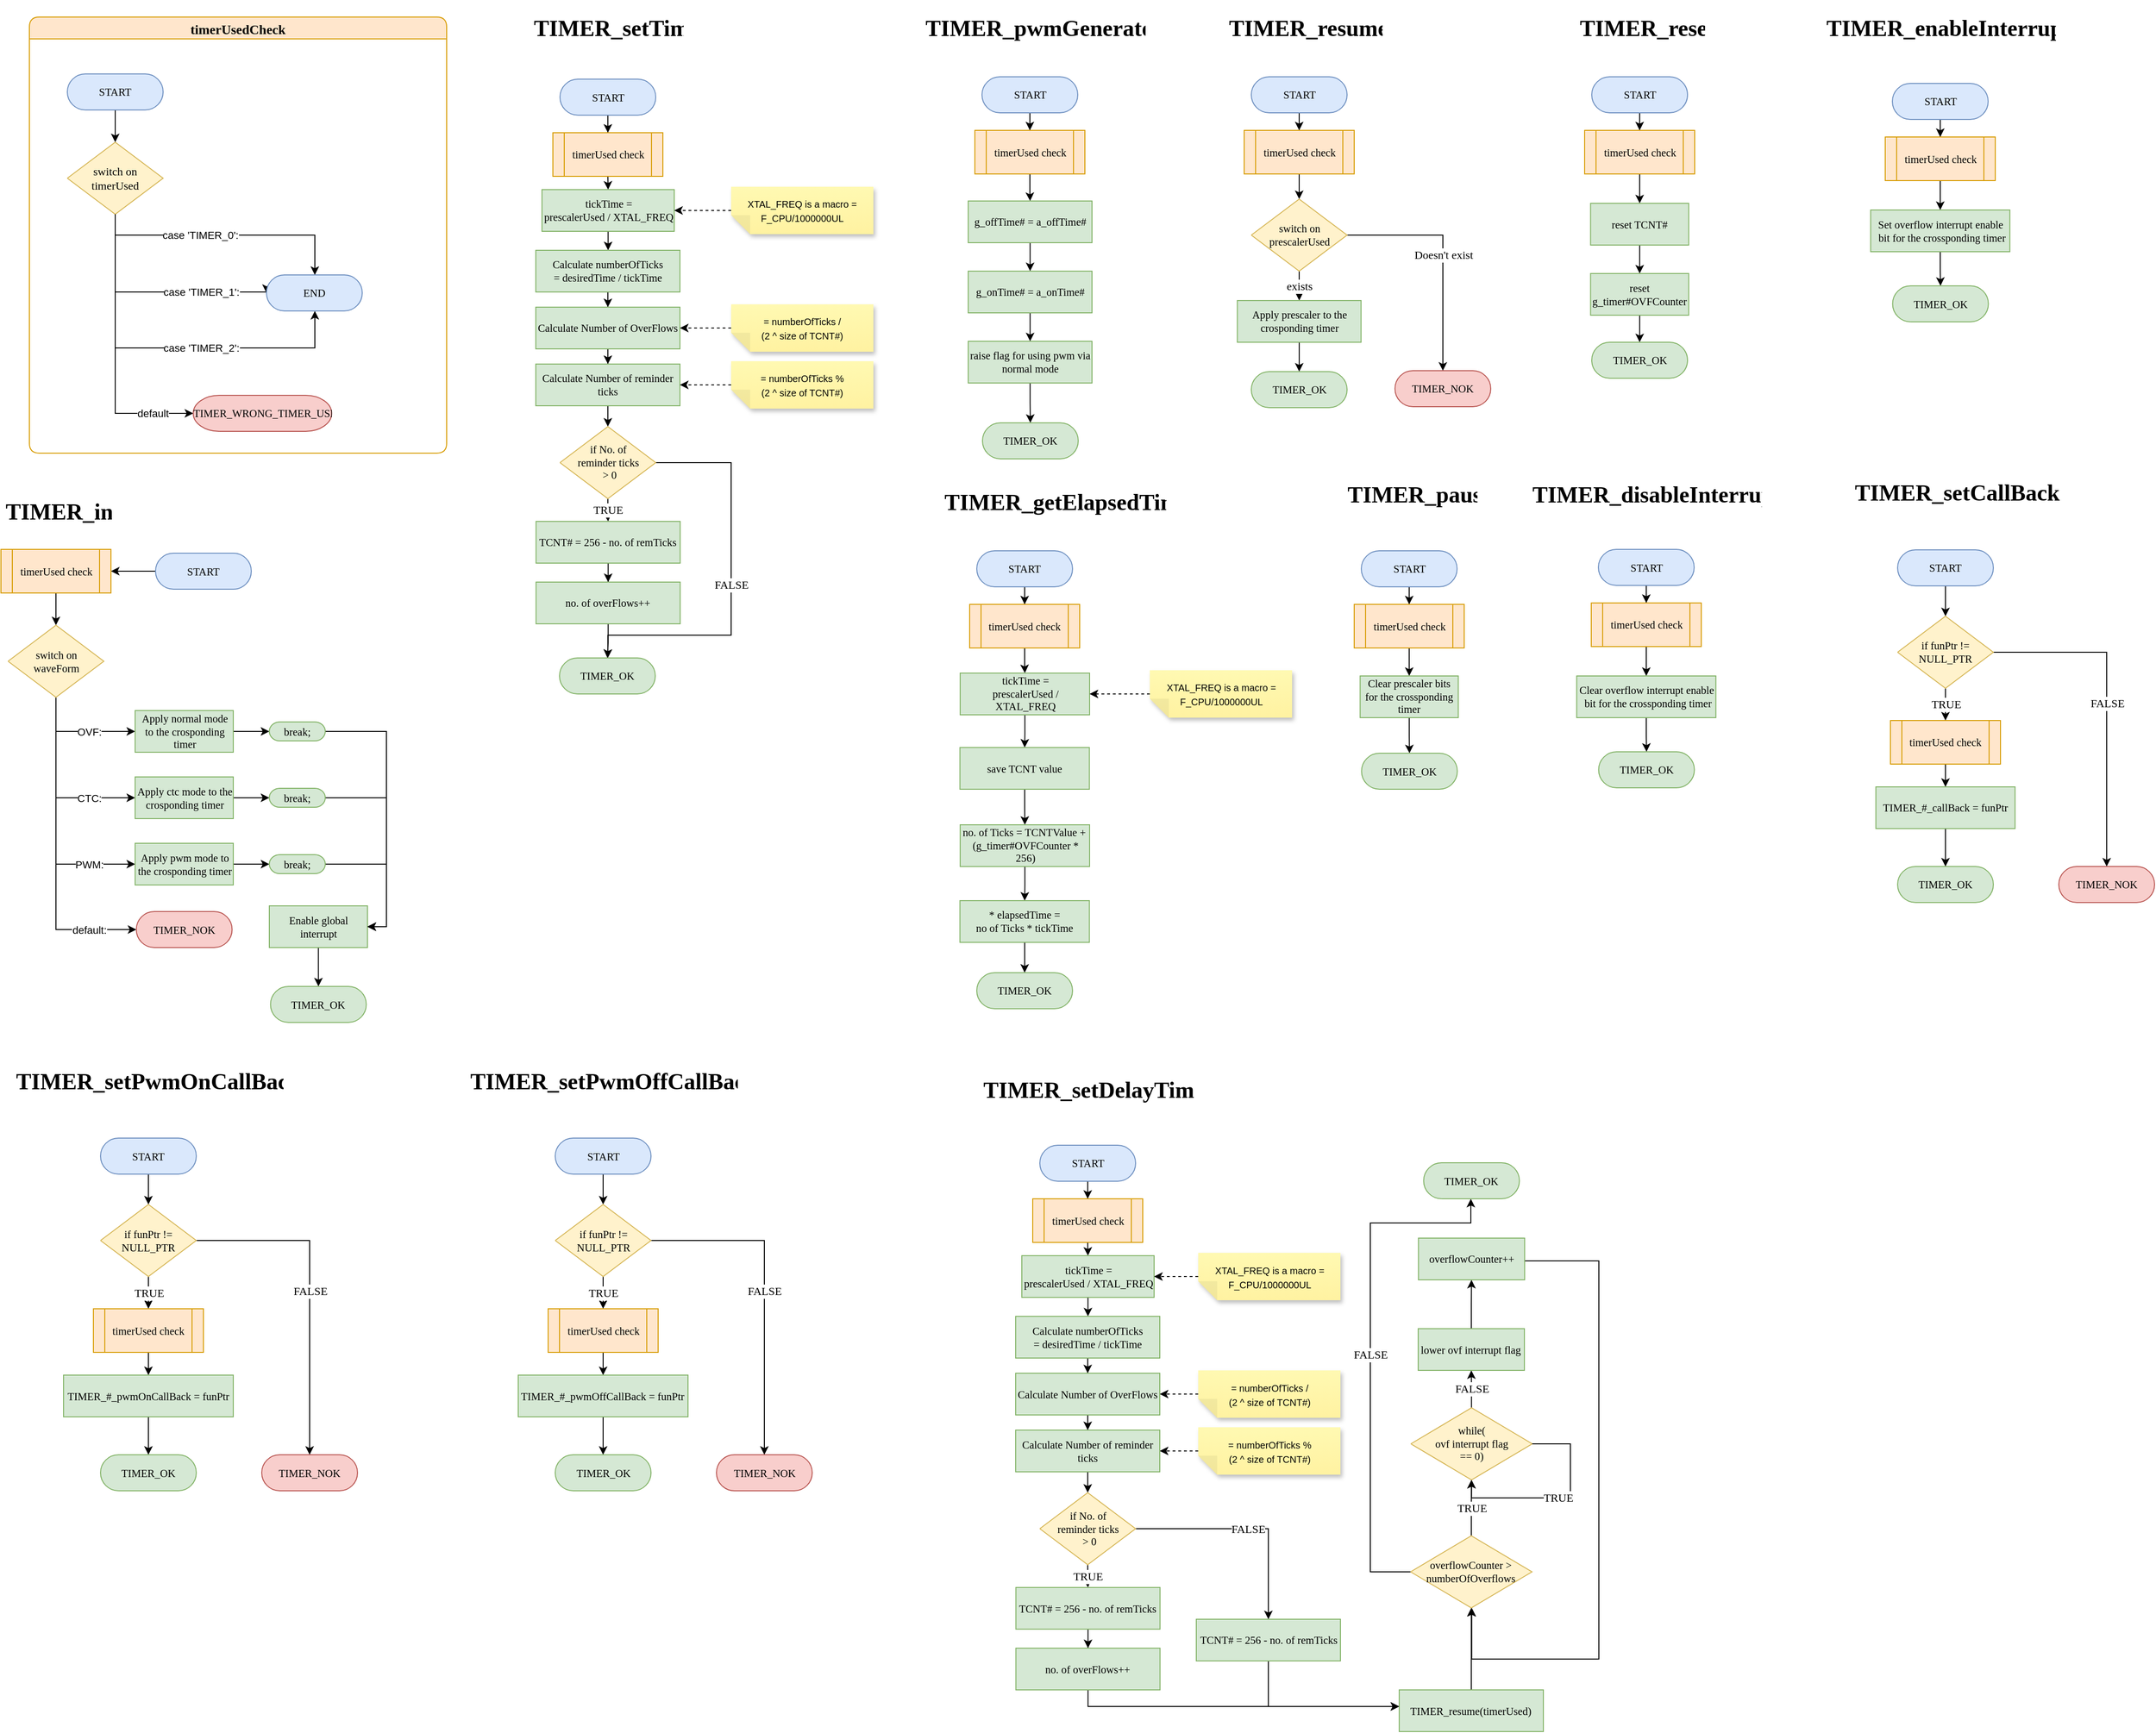 <mxfile version="21.2.8" type="device" pages="2">
  <diagram name="Page-1" id="OpyJcixrplM9-34n00iQ">
    <mxGraphModel dx="3812" dy="1700" grid="1" gridSize="10" guides="1" tooltips="1" connect="1" arrows="1" fold="1" page="1" pageScale="1" pageWidth="850" pageHeight="1100" math="0" shadow="0">
      <root>
        <mxCell id="0" />
        <mxCell id="1" parent="0" />
        <mxCell id="CxFfwowv7hSkyD5JnKCR-23" value="&lt;h1&gt;&lt;font face=&quot;Calibri&quot;&gt;TIMER_init&lt;/font&gt;&lt;/h1&gt;" style="text;html=1;strokeColor=none;fillColor=none;spacing=5;spacingTop=-20;whiteSpace=wrap;overflow=hidden;rounded=0;fontFamily=Calibri;" parent="1" vertex="1">
          <mxGeometry x="-2490" y="-570" width="120" height="40" as="geometry" />
        </mxCell>
        <mxCell id="LCh9l8PZs4d-UeMDvDQo-2" value="" style="edgeStyle=orthogonalEdgeStyle;rounded=0;orthogonalLoop=1;jettySize=auto;html=1;fontFamily=Calibri;" parent="1" source="CxFfwowv7hSkyD5JnKCR-24" target="LCh9l8PZs4d-UeMDvDQo-1" edge="1">
          <mxGeometry relative="1" as="geometry" />
        </mxCell>
        <UserObject label="&lt;div style=&quot;font-size: 11.29px;&quot;&gt;&lt;span style=&quot;font-size: 11.29px;&quot;&gt;START&lt;/span&gt;&lt;/div&gt;" Function="EN_DIO_Error_T DIO_init(uint8_t pinNumber, EN_DIO_PORT_T portNumber, EN_DIO_DIRECTION_T direction);" tags="Flowchart" id="CxFfwowv7hSkyD5JnKCR-24">
          <mxCell style="verticalAlign=middle;align=center;overflow=width;vsdxID=30;fillColor=#dae8fc;shape=stencil(tVLREoIgEPwaHnEQxsl3s/9gEpSJwDko7e+DsEkze2l627vdu5uFRaxyHe8FosR5sCcxqMZ3iO0Rpcp0ApQPCLEasUpaEC3Yi2lS3fOojOhsr3HDmObyMtsVcYqS29Qh5FEfklwrM5OXeUa/yjkcAwfr7TDpiyTfXvjkMR+Vw2A998qaBac5tAKHU1hq3i4oNwjRr9ofvayt/+Rk+yX/4iWA159KpXWKxJx/z0Bopfyw+g4=);strokeColor=#6c8ebf;spacingTop=-1;spacingBottom=-1;spacingLeft=-1;spacingRight=-1;points=[[0.5,1,0],[0.5,0,0],[0,0.5,0],[1,0.5,0]];labelBackgroundColor=none;rounded=1;html=1;whiteSpace=wrap;fontFamily=Calibri;fontSize=11.29;" parent="1" vertex="1">
            <mxGeometry x="-2327" y="-506.5" width="101" height="38" as="geometry" />
          </mxCell>
        </UserObject>
        <mxCell id="nxwzJht4R-xQ5RSD76zH-12" value="" style="edgeStyle=orthogonalEdgeStyle;rounded=0;orthogonalLoop=1;jettySize=auto;html=1;fontFamily=Calibri;fontSize=12;fontColor=default;" parent="1" source="LCh9l8PZs4d-UeMDvDQo-1" target="nxwzJht4R-xQ5RSD76zH-6" edge="1">
          <mxGeometry relative="1" as="geometry" />
        </mxCell>
        <mxCell id="LCh9l8PZs4d-UeMDvDQo-1" value="timerUsed check" style="shape=process;whiteSpace=wrap;html=1;backgroundOutline=1;fontSize=11.29;fillColor=#ffe6cc;strokeColor=#d79b00;fontFamily=Calibri;" parent="1" vertex="1">
          <mxGeometry x="-2490" y="-510.5" width="116" height="46" as="geometry" />
        </mxCell>
        <mxCell id="O1eDfcSALZlU493jEdro-1" value="&lt;span style=&quot;font-size: 14px;&quot;&gt;timerUsedCheck&lt;br&gt;&lt;/span&gt;" style="swimlane;whiteSpace=wrap;html=1;rounded=1;fontSize=16;fontFamily=Calibri;fillColor=#ffe6cc;strokeColor=#d79b00;" parent="1" vertex="1">
          <mxGeometry x="-2460" y="-1072" width="440" height="460" as="geometry">
            <mxRectangle x="-207" y="152.5" width="134" height="31" as="alternateBounds" />
          </mxGeometry>
        </mxCell>
        <mxCell id="zgyZKfK_C52KrO3sHHRr-8" value="case &#39;TIMER_0&#39;:" style="edgeStyle=orthogonalEdgeStyle;rounded=0;orthogonalLoop=1;jettySize=auto;html=1;" parent="O1eDfcSALZlU493jEdro-1" source="B794GL2kCYQed8Paj5GK-1" target="65DFt52uFWR2r1YB5pDh-1" edge="1">
          <mxGeometry x="-0.188" relative="1" as="geometry">
            <Array as="points">
              <mxPoint x="91" y="230" />
              <mxPoint x="301" y="230" />
            </Array>
            <mxPoint x="185.5" y="230" as="targetPoint" />
            <mxPoint as="offset" />
          </mxGeometry>
        </mxCell>
        <mxCell id="zgyZKfK_C52KrO3sHHRr-9" value="case &#39;TIMER_1&#39;:" style="edgeStyle=orthogonalEdgeStyle;rounded=0;orthogonalLoop=1;jettySize=auto;html=1;entryX=0;entryY=0.5;entryDx=0;entryDy=0;entryPerimeter=0;" parent="O1eDfcSALZlU493jEdro-1" source="B794GL2kCYQed8Paj5GK-1" target="65DFt52uFWR2r1YB5pDh-1" edge="1">
          <mxGeometry x="0.42" relative="1" as="geometry">
            <Array as="points">
              <mxPoint x="91" y="290" />
            </Array>
            <mxPoint as="offset" />
            <mxPoint x="185.5" y="290" as="targetPoint" />
          </mxGeometry>
        </mxCell>
        <UserObject label="switch on&lt;br&gt;timerUsed" Function="EN_DIO_Error_T DIO_init(uint8_t pinNumber, EN_DIO_PORT_T portNumber, EN_DIO_DIRECTION_T direction);" tags="Flowchart" id="B794GL2kCYQed8Paj5GK-1">
          <mxCell style="vsdxID=219;fillColor=#fff2cc;shape=stencil(UzV2Ls5ILEhVNTIoLinKz04tz0wpyVA1dlE1MsrMy0gtyiwBslSNXVWNndPyi1LTi/JL81Ig/IJEkEoQKze/DGRCBUSfAUiHkUElhGcK4bpBVOZk5iGpNEVVikeloQHZpsK0YlWLz1QgA+HFtMycHEgIIcujBwlQCBKcxq4A);strokeColor=#d6b656;spacingTop=-1;spacingBottom=-1;spacingLeft=-1;spacingRight=-1;points=[[0,0.5,0],[1,0.5,0],[0.5,0,0],[0.5,1,0]];labelBackgroundColor=none;rounded=1;html=1;whiteSpace=wrap;fontFamily=Calibri;" parent="O1eDfcSALZlU493jEdro-1" vertex="1">
            <mxGeometry x="40" y="132" width="101" height="76" as="geometry" />
          </mxCell>
        </UserObject>
        <mxCell id="zgyZKfK_C52KrO3sHHRr-3" value="" style="edgeStyle=orthogonalEdgeStyle;rounded=0;orthogonalLoop=1;jettySize=auto;html=1;" parent="O1eDfcSALZlU493jEdro-1" source="zgyZKfK_C52KrO3sHHRr-2" target="B794GL2kCYQed8Paj5GK-1" edge="1">
          <mxGeometry relative="1" as="geometry" />
        </mxCell>
        <UserObject label="&lt;div style=&quot;font-size: 11.29px;&quot;&gt;&lt;span style=&quot;font-size: 11.29px;&quot;&gt;START&lt;/span&gt;&lt;/div&gt;" Function="EN_DIO_Error_T DIO_init(uint8_t pinNumber, EN_DIO_PORT_T portNumber, EN_DIO_DIRECTION_T direction);" tags="Flowchart" id="zgyZKfK_C52KrO3sHHRr-2">
          <mxCell style="verticalAlign=middle;align=center;overflow=width;vsdxID=30;fillColor=#dae8fc;shape=stencil(tVLREoIgEPwaHnEQxsl3s/9gEpSJwDko7e+DsEkze2l627vdu5uFRaxyHe8FosR5sCcxqMZ3iO0Rpcp0ApQPCLEasUpaEC3Yi2lS3fOojOhsr3HDmObyMtsVcYqS29Qh5FEfklwrM5OXeUa/yjkcAwfr7TDpiyTfXvjkMR+Vw2A998qaBac5tAKHU1hq3i4oNwjRr9ofvayt/+Rk+yX/4iWA159KpXWKxJx/z0Bopfyw+g4=);strokeColor=#6c8ebf;spacingTop=-1;spacingBottom=-1;spacingLeft=-1;spacingRight=-1;points=[[0.5,1,0],[0.5,0,0],[0,0.5,0],[1,0.5,0]];labelBackgroundColor=none;rounded=1;html=1;whiteSpace=wrap;fontFamily=Calibri;fontSize=11.29;" parent="O1eDfcSALZlU493jEdro-1" vertex="1">
            <mxGeometry x="40" y="60" width="101" height="38" as="geometry" />
          </mxCell>
        </UserObject>
        <UserObject label="&lt;div style=&quot;font-size: 1px&quot;&gt;&lt;font style=&quot;font-size: 11.29px; direction: ltr; letter-spacing: 0px; line-height: 120%; opacity: 1;&quot;&gt;TIMER_&lt;/font&gt;&lt;span style=&quot;font-size: 11.29px; letter-spacing: 0px; background-color: initial;&quot;&gt;WRONG_TIMER_USED&lt;/span&gt;&lt;/div&gt;" Function="EN_DIO_Error_T DIO_init(uint8_t pinNumber, EN_DIO_PORT_T portNumber, EN_DIO_DIRECTION_T direction);" tags="Flowchart" id="wfc-VzxxFmuAfzRwq36f-1">
          <mxCell style="verticalAlign=middle;align=center;overflow=width;vsdxID=52;fillColor=#f8cecc;shape=stencil(tVLREoIgEPwaHnEQxsl3s/9gEpSJwDko7e+DsEkze2l627vdu5uFRaxyHe8FosR5sCcxqMZ3iO0Rpcp0ApQPCLEasUpaEC3Yi2lS3fOojOhsr3HDmObyMtsVcYqS29Qh5FEfklwrM5OXeUa/yjkcAwfr7TDpiyTfXvjkMR+Vw2A998qaBac5tAKHU1hq3i4oNwjRr9ofvayt/+Rk+yX/4iWA159KpXWKxJx/z0Bopfyw+g4=);strokeColor=#b85450;spacingTop=-1;spacingBottom=-1;spacingLeft=-1;spacingRight=-1;points=[[0.5,1,0],[0.5,0,0],[0,0.5,0],[1,0.5,0]];labelBackgroundColor=none;rounded=1;html=1;whiteSpace=wrap;fontFamily=Calibri;arcSize=50;" parent="O1eDfcSALZlU493jEdro-1" vertex="1">
            <mxGeometry x="172.75" y="399" width="146" height="38" as="geometry" />
          </mxCell>
        </UserObject>
        <mxCell id="zgyZKfK_C52KrO3sHHRr-1" value="default" style="edgeStyle=orthogonalEdgeStyle;rounded=0;orthogonalLoop=1;jettySize=auto;html=1;" parent="O1eDfcSALZlU493jEdro-1" source="B794GL2kCYQed8Paj5GK-1" target="wfc-VzxxFmuAfzRwq36f-1" edge="1">
          <mxGeometry x="0.707" relative="1" as="geometry">
            <Array as="points">
              <mxPoint x="91" y="418" />
            </Array>
            <mxPoint as="offset" />
          </mxGeometry>
        </mxCell>
        <mxCell id="zgyZKfK_C52KrO3sHHRr-10" value="case &#39;TIMER_2&#39;:" style="edgeStyle=orthogonalEdgeStyle;rounded=0;orthogonalLoop=1;jettySize=auto;html=1;" parent="O1eDfcSALZlU493jEdro-1" source="B794GL2kCYQed8Paj5GK-1" target="65DFt52uFWR2r1YB5pDh-1" edge="1">
          <mxGeometry x="0.18" relative="1" as="geometry">
            <Array as="points">
              <mxPoint x="91" y="349" />
              <mxPoint x="301" y="349" />
            </Array>
            <mxPoint x="1" as="offset" />
            <mxPoint x="185.5" y="349" as="targetPoint" />
          </mxGeometry>
        </mxCell>
        <UserObject label="&lt;div style=&quot;font-size: 11.29px;&quot;&gt;&lt;span style=&quot;font-size: 11.29px;&quot;&gt;END&lt;/span&gt;&lt;/div&gt;" Function="EN_DIO_Error_T DIO_init(uint8_t pinNumber, EN_DIO_PORT_T portNumber, EN_DIO_DIRECTION_T direction);" tags="Flowchart" id="65DFt52uFWR2r1YB5pDh-1">
          <mxCell style="verticalAlign=middle;align=center;overflow=width;vsdxID=30;fillColor=#dae8fc;shape=stencil(tVLREoIgEPwaHnEQxsl3s/9gEpSJwDko7e+DsEkze2l627vdu5uFRaxyHe8FosR5sCcxqMZ3iO0Rpcp0ApQPCLEasUpaEC3Yi2lS3fOojOhsr3HDmObyMtsVcYqS29Qh5FEfklwrM5OXeUa/yjkcAwfr7TDpiyTfXvjkMR+Vw2A998qaBac5tAKHU1hq3i4oNwjRr9ofvayt/+Rk+yX/4iWA159KpXWKxJx/z0Bopfyw+g4=);strokeColor=#6c8ebf;spacingTop=-1;spacingBottom=-1;spacingLeft=-1;spacingRight=-1;points=[[0.5,1,0],[0.5,0,0],[0,0.5,0],[1,0.5,0]];labelBackgroundColor=none;rounded=1;html=1;whiteSpace=wrap;fontFamily=Calibri;fontSize=11.29;" vertex="1" parent="O1eDfcSALZlU493jEdro-1">
            <mxGeometry x="250" y="272" width="101" height="38" as="geometry" />
          </mxCell>
        </UserObject>
        <mxCell id="zgyZKfK_C52KrO3sHHRr-19" value="PWM:" style="edgeStyle=orthogonalEdgeStyle;rounded=0;orthogonalLoop=1;jettySize=auto;html=1;exitX=0.5;exitY=1;exitDx=0;exitDy=0;exitPerimeter=0;entryX=0;entryY=0.5;entryDx=0;entryDy=0;" parent="1" source="nxwzJht4R-xQ5RSD76zH-6" target="2nmca70DLgueRQPR5XNQ-4" edge="1">
          <mxGeometry x="0.626" relative="1" as="geometry">
            <mxPoint as="offset" />
          </mxGeometry>
        </mxCell>
        <mxCell id="zgyZKfK_C52KrO3sHHRr-20" value="OVF:" style="edgeStyle=orthogonalEdgeStyle;rounded=0;orthogonalLoop=1;jettySize=auto;html=1;exitX=0.5;exitY=1;exitDx=0;exitDy=0;exitPerimeter=0;entryX=0;entryY=0.5;entryDx=0;entryDy=0;" parent="1" source="nxwzJht4R-xQ5RSD76zH-6" target="2nmca70DLgueRQPR5XNQ-1" edge="1">
          <mxGeometry x="0.188" relative="1" as="geometry">
            <mxPoint as="offset" />
          </mxGeometry>
        </mxCell>
        <mxCell id="zgyZKfK_C52KrO3sHHRr-21" value="CTC:" style="edgeStyle=orthogonalEdgeStyle;rounded=0;orthogonalLoop=1;jettySize=auto;html=1;exitX=0.5;exitY=1;exitDx=0;exitDy=0;exitPerimeter=0;entryX=0;entryY=0.5;entryDx=0;entryDy=0;" parent="1" source="nxwzJht4R-xQ5RSD76zH-6" target="2nmca70DLgueRQPR5XNQ-3" edge="1">
          <mxGeometry x="0.488" relative="1" as="geometry">
            <mxPoint as="offset" />
          </mxGeometry>
        </mxCell>
        <mxCell id="zgyZKfK_C52KrO3sHHRr-22" value="default:" style="edgeStyle=orthogonalEdgeStyle;rounded=0;orthogonalLoop=1;jettySize=auto;html=1;exitX=0.5;exitY=1;exitDx=0;exitDy=0;exitPerimeter=0;entryX=0;entryY=0.5;entryDx=0;entryDy=0;entryPerimeter=0;" parent="1" source="nxwzJht4R-xQ5RSD76zH-6" target="c7fS9z-iWAzlhFB9sY4Y-1" edge="1">
          <mxGeometry x="0.698" relative="1" as="geometry">
            <mxPoint as="offset" />
          </mxGeometry>
        </mxCell>
        <UserObject label="switch on&lt;br style=&quot;font-size: 11.29px;&quot;&gt;waveForm" Function="EN_DIO_Error_T DIO_init(uint8_t pinNumber, EN_DIO_PORT_T portNumber, EN_DIO_DIRECTION_T direction);" tags="Flowchart" id="nxwzJht4R-xQ5RSD76zH-6">
          <mxCell style="vsdxID=219;fillColor=#fff2cc;shape=stencil(UzV2Ls5ILEhVNTIoLinKz04tz0wpyVA1dlE1MsrMy0gtyiwBslSNXVWNndPyi1LTi/JL81Ig/IJEkEoQKze/DGRCBUSfAUiHkUElhGcK4bpBVOZk5iGpNEVVikeloQHZpsK0YlWLz1QgA+HFtMycHEgIIcujBwlQCBKcxq4A);strokeColor=#d6b656;spacingTop=-1;spacingBottom=-1;spacingLeft=-1;spacingRight=-1;points=[[0,0.5,0],[1,0.5,0],[0.5,0,0],[0.5,1,0]];labelBackgroundColor=none;rounded=1;html=1;whiteSpace=wrap;fontFamily=Calibri;fontSize=11.29;" parent="1" vertex="1">
            <mxGeometry x="-2482.5" y="-430.5" width="101" height="76" as="geometry" />
          </mxCell>
        </UserObject>
        <mxCell id="zgyZKfK_C52KrO3sHHRr-28" style="edgeStyle=orthogonalEdgeStyle;rounded=0;orthogonalLoop=1;jettySize=auto;html=1;exitX=1;exitY=0.5;exitDx=0;exitDy=0;entryX=0;entryY=0.5;entryDx=0;entryDy=0;entryPerimeter=0;" parent="1" source="2nmca70DLgueRQPR5XNQ-3" target="zgyZKfK_C52KrO3sHHRr-26" edge="1">
          <mxGeometry relative="1" as="geometry" />
        </mxCell>
        <mxCell id="2nmca70DLgueRQPR5XNQ-3" value="&lt;font style=&quot;font-size: 11.29px;&quot;&gt;Apply ctc mode to the crosponding timer&lt;/font&gt;" style="rounded=0;whiteSpace=wrap;html=1;fontSize=11.29;fillColor=#d5e8d4;strokeColor=#82b366;fontFamily=Calibri;" parent="1" vertex="1">
          <mxGeometry x="-2348.5" y="-270.5" width="103.5" height="44" as="geometry" />
        </mxCell>
        <mxCell id="zgyZKfK_C52KrO3sHHRr-29" style="edgeStyle=orthogonalEdgeStyle;rounded=0;orthogonalLoop=1;jettySize=auto;html=1;exitX=1;exitY=0.5;exitDx=0;exitDy=0;entryX=0;entryY=0.5;entryDx=0;entryDy=0;entryPerimeter=0;" parent="1" source="2nmca70DLgueRQPR5XNQ-4" target="zgyZKfK_C52KrO3sHHRr-27" edge="1">
          <mxGeometry relative="1" as="geometry" />
        </mxCell>
        <mxCell id="2nmca70DLgueRQPR5XNQ-4" value="&lt;font style=&quot;font-size: 11.29px;&quot;&gt;Apply pwm mode to the crosponding timer&lt;/font&gt;" style="rounded=0;whiteSpace=wrap;html=1;fontSize=11.29;fillColor=#d5e8d4;strokeColor=#82b366;fontFamily=Calibri;" parent="1" vertex="1">
          <mxGeometry x="-2348.5" y="-200.5" width="103.5" height="44" as="geometry" />
        </mxCell>
        <mxCell id="OtZeGMHTgBPJtibeCdpL-2" value="" style="edgeStyle=orthogonalEdgeStyle;rounded=0;orthogonalLoop=1;jettySize=auto;html=1;fontFamily=Calibri;fontSize=12;fontColor=default;" parent="1" source="2nmca70DLgueRQPR5XNQ-5" target="OtZeGMHTgBPJtibeCdpL-1" edge="1">
          <mxGeometry relative="1" as="geometry" />
        </mxCell>
        <mxCell id="2nmca70DLgueRQPR5XNQ-5" value="&lt;font style=&quot;font-size: 11.29px;&quot;&gt;Enable global interrupt&lt;br style=&quot;font-size: 11.29px;&quot;&gt;&lt;/font&gt;" style="rounded=0;whiteSpace=wrap;html=1;fontSize=11.29;fillColor=#d5e8d4;strokeColor=#82b366;fontFamily=Calibri;" parent="1" vertex="1">
          <mxGeometry x="-2207" y="-134.5" width="103.5" height="44" as="geometry" />
        </mxCell>
        <UserObject label="&lt;div style=&quot;font-size: 11.29px;&quot;&gt;&lt;font style=&quot;font-size: 11.29px; direction: ltr; letter-spacing: 0px; line-height: 120%; opacity: 1;&quot;&gt;TIMER_NOK&lt;/font&gt;&lt;/div&gt;" Function="EN_DIO_Error_T DIO_init(uint8_t pinNumber, EN_DIO_PORT_T portNumber, EN_DIO_DIRECTION_T direction);" tags="Flowchart" id="c7fS9z-iWAzlhFB9sY4Y-1">
          <mxCell style="verticalAlign=middle;align=center;overflow=width;vsdxID=52;fillColor=#f8cecc;shape=stencil(tVLREoIgEPwaHnEQxsl3s/9gEpSJwDko7e+DsEkze2l627vdu5uFRaxyHe8FosR5sCcxqMZ3iO0Rpcp0ApQPCLEasUpaEC3Yi2lS3fOojOhsr3HDmObyMtsVcYqS29Qh5FEfklwrM5OXeUa/yjkcAwfr7TDpiyTfXvjkMR+Vw2A998qaBac5tAKHU1hq3i4oNwjRr9ofvayt/+Rk+yX/4iWA159KpXWKxJx/z0Bopfyw+g4=);strokeColor=#b85450;spacingTop=-1;spacingBottom=-1;spacingLeft=-1;spacingRight=-1;points=[[0.5,1,0],[0.5,0,0],[0,0.5,0],[1,0.5,0]];labelBackgroundColor=none;rounded=1;html=1;whiteSpace=wrap;fontFamily=Calibri;fontSize=11.29;" parent="1" vertex="1">
            <mxGeometry x="-2347.25" y="-128.5" width="101" height="38" as="geometry" />
          </mxCell>
        </UserObject>
        <UserObject label="&lt;div style=&quot;font-size: 11.29px;&quot;&gt;&lt;font style=&quot;font-size: 11.29px; direction: ltr; letter-spacing: 0px; line-height: 120%; opacity: 1;&quot;&gt;TIMER_OK&lt;/font&gt;&lt;/div&gt;" Function="EN_DIO_Error_T DIO_init(uint8_t pinNumber, EN_DIO_PORT_T portNumber, EN_DIO_DIRECTION_T direction);" tags="Flowchart" id="OtZeGMHTgBPJtibeCdpL-1">
          <mxCell style="verticalAlign=middle;align=center;overflow=width;vsdxID=52;fillColor=#d5e8d4;shape=stencil(tVLREoIgEPwaHnEQxsl3s/9gEpSJwDko7e+DsEkze2l627vdu5uFRaxyHe8FosR5sCcxqMZ3iO0Rpcp0ApQPCLEasUpaEC3Yi2lS3fOojOhsr3HDmObyMtsVcYqS29Qh5FEfklwrM5OXeUa/yjkcAwfr7TDpiyTfXvjkMR+Vw2A998qaBac5tAKHU1hq3i4oNwjRr9ofvayt/+Rk+yX/4iWA159KpXWKxJx/z0Bopfyw+g4=);strokeColor=#82b366;spacingTop=-1;spacingBottom=-1;spacingLeft=-1;spacingRight=-1;points=[[0.5,1,0],[0.5,0,0],[0,0.5,0],[1,0.5,0]];labelBackgroundColor=none;rounded=1;html=1;whiteSpace=wrap;fontFamily=Calibri;fontSize=11.29;" parent="1" vertex="1">
            <mxGeometry x="-2205.75" y="-49.5" width="101" height="38" as="geometry" />
          </mxCell>
        </UserObject>
        <mxCell id="OtZeGMHTgBPJtibeCdpL-7" value="&lt;h1&gt;&lt;font face=&quot;Calibri&quot;&gt;TIMER_setTime&lt;/font&gt;&lt;/h1&gt;" style="text;html=1;strokeColor=none;fillColor=none;spacing=5;spacingTop=-20;whiteSpace=wrap;overflow=hidden;rounded=0;fontFamily=Calibri;" parent="1" vertex="1">
          <mxGeometry x="-1933.25" y="-1080" width="165.5" height="40" as="geometry" />
        </mxCell>
        <mxCell id="OtZeGMHTgBPJtibeCdpL-10" value="" style="edgeStyle=orthogonalEdgeStyle;rounded=0;orthogonalLoop=1;jettySize=auto;html=1;fontFamily=Calibri;fontSize=12;fontColor=default;" parent="1" source="OtZeGMHTgBPJtibeCdpL-8" target="OtZeGMHTgBPJtibeCdpL-9" edge="1">
          <mxGeometry relative="1" as="geometry" />
        </mxCell>
        <UserObject label="&lt;div style=&quot;font-size: 11.29px;&quot;&gt;&lt;span style=&quot;font-size: 11.29px;&quot;&gt;START&lt;/span&gt;&lt;/div&gt;" Function="EN_DIO_Error_T DIO_init(uint8_t pinNumber, EN_DIO_PORT_T portNumber, EN_DIO_DIRECTION_T direction);" tags="Flowchart" id="OtZeGMHTgBPJtibeCdpL-8">
          <mxCell style="verticalAlign=middle;align=center;overflow=width;vsdxID=30;fillColor=#dae8fc;shape=stencil(tVLREoIgEPwaHnEQxsl3s/9gEpSJwDko7e+DsEkze2l627vdu5uFRaxyHe8FosR5sCcxqMZ3iO0Rpcp0ApQPCLEasUpaEC3Yi2lS3fOojOhsr3HDmObyMtsVcYqS29Qh5FEfklwrM5OXeUa/yjkcAwfr7TDpiyTfXvjkMR+Vw2A998qaBac5tAKHU1hq3i4oNwjRr9ofvayt/+Rk+yX/4iWA159KpXWKxJx/z0Bopfyw+g4=);strokeColor=#6c8ebf;spacingTop=-1;spacingBottom=-1;spacingLeft=-1;spacingRight=-1;points=[[0.5,1,0],[0.5,0,0],[0,0.5,0],[1,0.5,0]];labelBackgroundColor=none;rounded=1;html=1;whiteSpace=wrap;fontFamily=Calibri;fontSize=11.29;" parent="1" vertex="1">
            <mxGeometry x="-1900.5" y="-1006.5" width="101" height="38" as="geometry" />
          </mxCell>
        </UserObject>
        <mxCell id="OtZeGMHTgBPJtibeCdpL-36" style="edgeStyle=orthogonalEdgeStyle;rounded=0;orthogonalLoop=1;jettySize=auto;html=1;exitX=0.5;exitY=1;exitDx=0;exitDy=0;entryX=0.5;entryY=0;entryDx=0;entryDy=0;fontFamily=Calibri;fontSize=12;fontColor=default;" parent="1" source="OtZeGMHTgBPJtibeCdpL-9" target="OtZeGMHTgBPJtibeCdpL-11" edge="1">
          <mxGeometry relative="1" as="geometry" />
        </mxCell>
        <mxCell id="OtZeGMHTgBPJtibeCdpL-9" value="timerUsed check" style="shape=process;whiteSpace=wrap;html=1;backgroundOutline=1;fontSize=11.29;fillColor=#ffe6cc;strokeColor=#d79b00;fontFamily=Calibri;" parent="1" vertex="1">
          <mxGeometry x="-1908" y="-950" width="116" height="46" as="geometry" />
        </mxCell>
        <mxCell id="OtZeGMHTgBPJtibeCdpL-14" value="" style="edgeStyle=orthogonalEdgeStyle;rounded=0;orthogonalLoop=1;jettySize=auto;html=1;fontFamily=Calibri;fontSize=12;fontColor=default;" parent="1" source="OtZeGMHTgBPJtibeCdpL-11" target="OtZeGMHTgBPJtibeCdpL-13" edge="1">
          <mxGeometry relative="1" as="geometry" />
        </mxCell>
        <mxCell id="OtZeGMHTgBPJtibeCdpL-11" value="tickTime =&lt;br style=&quot;border-color: var(--border-color); font-size: 11.29px;&quot;&gt;&lt;span style=&quot;font-size: 11.29px;&quot;&gt;prescalerUsed / XTAL_FREQ&lt;/span&gt;&lt;span style=&quot;font-size: 11.29px;&quot;&gt;&lt;br&gt;&lt;/span&gt;" style="rounded=0;whiteSpace=wrap;html=1;fontSize=11.29;fillColor=#d5e8d4;strokeColor=#82b366;fontFamily=Calibri;" parent="1" vertex="1">
          <mxGeometry x="-1919.5" y="-890" width="139.5" height="44" as="geometry" />
        </mxCell>
        <mxCell id="OtZeGMHTgBPJtibeCdpL-16" value="" style="edgeStyle=orthogonalEdgeStyle;rounded=0;orthogonalLoop=1;jettySize=auto;html=1;fontFamily=Calibri;fontSize=12;fontColor=default;" parent="1" source="OtZeGMHTgBPJtibeCdpL-13" target="OtZeGMHTgBPJtibeCdpL-15" edge="1">
          <mxGeometry relative="1" as="geometry" />
        </mxCell>
        <mxCell id="OtZeGMHTgBPJtibeCdpL-13" value="&lt;span style=&quot;font-size: 11.29px;&quot;&gt;Calculate numberOfTicks&lt;br&gt;= desiredTime / tickTime&lt;br&gt;&lt;/span&gt;" style="rounded=0;whiteSpace=wrap;html=1;fontSize=11.29;fillColor=#d5e8d4;strokeColor=#82b366;fontFamily=Calibri;" parent="1" vertex="1">
          <mxGeometry x="-1926" y="-826" width="152" height="44" as="geometry" />
        </mxCell>
        <mxCell id="OtZeGMHTgBPJtibeCdpL-18" value="" style="edgeStyle=orthogonalEdgeStyle;rounded=0;orthogonalLoop=1;jettySize=auto;html=1;fontFamily=Calibri;fontSize=12;fontColor=default;" parent="1" source="OtZeGMHTgBPJtibeCdpL-15" target="OtZeGMHTgBPJtibeCdpL-17" edge="1">
          <mxGeometry relative="1" as="geometry" />
        </mxCell>
        <mxCell id="OtZeGMHTgBPJtibeCdpL-15" value="&lt;span style=&quot;font-size: 11.29px;&quot;&gt;Calculate Number of OverFlows&lt;br&gt;&lt;/span&gt;" style="rounded=0;whiteSpace=wrap;html=1;fontSize=11.29;fillColor=#d5e8d4;strokeColor=#82b366;fontFamily=Calibri;" parent="1" vertex="1">
          <mxGeometry x="-1926" y="-766" width="152" height="44" as="geometry" />
        </mxCell>
        <mxCell id="OtZeGMHTgBPJtibeCdpL-22" value="" style="edgeStyle=orthogonalEdgeStyle;rounded=0;orthogonalLoop=1;jettySize=auto;html=1;fontFamily=Calibri;fontSize=12;fontColor=default;" parent="1" source="OtZeGMHTgBPJtibeCdpL-17" target="OtZeGMHTgBPJtibeCdpL-21" edge="1">
          <mxGeometry relative="1" as="geometry" />
        </mxCell>
        <mxCell id="OtZeGMHTgBPJtibeCdpL-17" value="&lt;span style=&quot;font-size: 11.29px;&quot;&gt;Calculate Number of reminder ticks&lt;br&gt;&lt;/span&gt;" style="rounded=0;whiteSpace=wrap;html=1;fontSize=11.29;fillColor=#d5e8d4;strokeColor=#82b366;fontFamily=Calibri;" parent="1" vertex="1">
          <mxGeometry x="-1926" y="-706" width="152" height="44" as="geometry" />
        </mxCell>
        <mxCell id="OtZeGMHTgBPJtibeCdpL-24" value="TRUE" style="edgeStyle=orthogonalEdgeStyle;rounded=0;orthogonalLoop=1;jettySize=auto;html=1;fontFamily=Calibri;fontSize=12;fontColor=default;" parent="1" source="OtZeGMHTgBPJtibeCdpL-21" target="OtZeGMHTgBPJtibeCdpL-23" edge="1">
          <mxGeometry relative="1" as="geometry" />
        </mxCell>
        <mxCell id="OtZeGMHTgBPJtibeCdpL-31" value="FALSE" style="edgeStyle=orthogonalEdgeStyle;rounded=0;orthogonalLoop=1;jettySize=auto;html=1;fontFamily=Calibri;fontSize=12;fontColor=default;" parent="1" source="OtZeGMHTgBPJtibeCdpL-21" target="OtZeGMHTgBPJtibeCdpL-29" edge="1">
          <mxGeometry relative="1" as="geometry">
            <Array as="points">
              <mxPoint x="-1720" y="-602" />
              <mxPoint x="-1720" y="-420" />
              <mxPoint x="-1850" y="-420" />
            </Array>
          </mxGeometry>
        </mxCell>
        <UserObject label="if No. of &lt;br&gt;reminder ticks&lt;br&gt;&amp;nbsp;&amp;gt; 0" Function="EN_DIO_Error_T DIO_init(uint8_t pinNumber, EN_DIO_PORT_T portNumber, EN_DIO_DIRECTION_T direction);" tags="Flowchart" id="OtZeGMHTgBPJtibeCdpL-21">
          <mxCell style="vsdxID=219;fillColor=#fff2cc;shape=stencil(UzV2Ls5ILEhVNTIoLinKz04tz0wpyVA1dlE1MsrMy0gtyiwBslSNXVWNndPyi1LTi/JL81Ig/IJEkEoQKze/DGRCBUSfAUiHkUElhGcK4bpBVOZk5iGpNEVVikeloQHZpsK0YlWLz1QgA+HFtMycHEgIIcujBwlQCBKcxq4A);strokeColor=#d6b656;spacingTop=-1;spacingBottom=-1;spacingLeft=-1;spacingRight=-1;points=[[0,0.5,0],[1,0.5,0],[0.5,0,0],[0.5,1,0]];labelBackgroundColor=none;rounded=1;html=1;whiteSpace=wrap;fontFamily=Calibri;fontSize=11.29;" parent="1" vertex="1">
            <mxGeometry x="-1900.5" y="-640" width="101" height="76" as="geometry" />
          </mxCell>
        </UserObject>
        <mxCell id="OtZeGMHTgBPJtibeCdpL-26" value="" style="edgeStyle=orthogonalEdgeStyle;rounded=0;orthogonalLoop=1;jettySize=auto;html=1;fontFamily=Calibri;fontSize=12;fontColor=default;" parent="1" source="OtZeGMHTgBPJtibeCdpL-23" target="OtZeGMHTgBPJtibeCdpL-25" edge="1">
          <mxGeometry relative="1" as="geometry" />
        </mxCell>
        <mxCell id="OtZeGMHTgBPJtibeCdpL-23" value="&lt;span style=&quot;font-size: 11.29px;&quot;&gt;TCNT# = 256 - no. of remTicks&lt;br&gt;&lt;/span&gt;" style="rounded=0;whiteSpace=wrap;html=1;fontSize=11.29;fillColor=#d5e8d4;strokeColor=#82b366;fontFamily=Calibri;" parent="1" vertex="1">
          <mxGeometry x="-1925.75" y="-540" width="152" height="44" as="geometry" />
        </mxCell>
        <mxCell id="OtZeGMHTgBPJtibeCdpL-30" value="" style="edgeStyle=orthogonalEdgeStyle;rounded=0;orthogonalLoop=1;jettySize=auto;html=1;fontFamily=Calibri;fontSize=12;fontColor=default;" parent="1" source="OtZeGMHTgBPJtibeCdpL-25" target="OtZeGMHTgBPJtibeCdpL-29" edge="1">
          <mxGeometry relative="1" as="geometry" />
        </mxCell>
        <mxCell id="OtZeGMHTgBPJtibeCdpL-25" value="&lt;span style=&quot;font-size: 11.29px;&quot;&gt;no. of overFlows++&lt;br&gt;&lt;/span&gt;" style="rounded=0;whiteSpace=wrap;html=1;fontSize=11.29;fillColor=#d5e8d4;strokeColor=#82b366;fontFamily=Calibri;" parent="1" vertex="1">
          <mxGeometry x="-1925.75" y="-476" width="152" height="44" as="geometry" />
        </mxCell>
        <UserObject label="&lt;div style=&quot;font-size: 11.29px;&quot;&gt;&lt;font style=&quot;font-size: 11.29px; direction: ltr; letter-spacing: 0px; line-height: 120%; opacity: 1;&quot;&gt;TIMER_OK&lt;/font&gt;&lt;/div&gt;" Function="EN_DIO_Error_T DIO_init(uint8_t pinNumber, EN_DIO_PORT_T portNumber, EN_DIO_DIRECTION_T direction);" tags="Flowchart" id="OtZeGMHTgBPJtibeCdpL-29">
          <mxCell style="verticalAlign=middle;align=center;overflow=width;vsdxID=52;fillColor=#d5e8d4;shape=stencil(tVLREoIgEPwaHnEQxsl3s/9gEpSJwDko7e+DsEkze2l627vdu5uFRaxyHe8FosR5sCcxqMZ3iO0Rpcp0ApQPCLEasUpaEC3Yi2lS3fOojOhsr3HDmObyMtsVcYqS29Qh5FEfklwrM5OXeUa/yjkcAwfr7TDpiyTfXvjkMR+Vw2A998qaBac5tAKHU1hq3i4oNwjRr9ofvayt/+Rk+yX/4iWA159KpXWKxJx/z0Bopfyw+g4=);strokeColor=#82b366;spacingTop=-1;spacingBottom=-1;spacingLeft=-1;spacingRight=-1;points=[[0.5,1,0],[0.5,0,0],[0,0.5,0],[1,0.5,0]];labelBackgroundColor=none;rounded=1;html=1;whiteSpace=wrap;fontFamily=Calibri;fontSize=11.29;" parent="1" vertex="1">
            <mxGeometry x="-1901" y="-396" width="101" height="38" as="geometry" />
          </mxCell>
        </UserObject>
        <mxCell id="OtZeGMHTgBPJtibeCdpL-34" value="&lt;h1&gt;&lt;font face=&quot;Calibri&quot;&gt;TIMER_pwmGenerator&lt;/font&gt;&lt;/h1&gt;" style="text;html=1;strokeColor=none;fillColor=none;spacing=5;spacingTop=-20;whiteSpace=wrap;overflow=hidden;rounded=0;fontFamily=Calibri;" parent="1" vertex="1">
          <mxGeometry x="-1520" y="-1080" width="240" height="40" as="geometry" />
        </mxCell>
        <mxCell id="OtZeGMHTgBPJtibeCdpL-37" value="" style="edgeStyle=orthogonalEdgeStyle;rounded=0;orthogonalLoop=1;jettySize=auto;html=1;fontFamily=Calibri;fontSize=12;fontColor=default;" parent="1" source="OtZeGMHTgBPJtibeCdpL-38" target="OtZeGMHTgBPJtibeCdpL-39" edge="1">
          <mxGeometry relative="1" as="geometry" />
        </mxCell>
        <UserObject label="&lt;div style=&quot;font-size: 11.29px;&quot;&gt;&lt;span style=&quot;font-size: 11.29px;&quot;&gt;START&lt;/span&gt;&lt;/div&gt;" Function="EN_DIO_Error_T DIO_init(uint8_t pinNumber, EN_DIO_PORT_T portNumber, EN_DIO_DIRECTION_T direction);" tags="Flowchart" id="OtZeGMHTgBPJtibeCdpL-38">
          <mxCell style="verticalAlign=middle;align=center;overflow=width;vsdxID=30;fillColor=#dae8fc;shape=stencil(tVLREoIgEPwaHnEQxsl3s/9gEpSJwDko7e+DsEkze2l627vdu5uFRaxyHe8FosR5sCcxqMZ3iO0Rpcp0ApQPCLEasUpaEC3Yi2lS3fOojOhsr3HDmObyMtsVcYqS29Qh5FEfklwrM5OXeUa/yjkcAwfr7TDpiyTfXvjkMR+Vw2A998qaBac5tAKHU1hq3i4oNwjRr9ofvayt/+Rk+yX/4iWA159KpXWKxJx/z0Bopfyw+g4=);strokeColor=#6c8ebf;spacingTop=-1;spacingBottom=-1;spacingLeft=-1;spacingRight=-1;points=[[0.5,1,0],[0.5,0,0],[0,0.5,0],[1,0.5,0]];labelBackgroundColor=none;rounded=1;html=1;whiteSpace=wrap;fontFamily=Calibri;fontSize=11.29;" parent="1" vertex="1">
            <mxGeometry x="-1455.5" y="-1009" width="101" height="38" as="geometry" />
          </mxCell>
        </UserObject>
        <mxCell id="OtZeGMHTgBPJtibeCdpL-41" value="" style="edgeStyle=orthogonalEdgeStyle;rounded=0;orthogonalLoop=1;jettySize=auto;html=1;fontFamily=Calibri;fontSize=12;fontColor=default;" parent="1" source="OtZeGMHTgBPJtibeCdpL-39" target="OtZeGMHTgBPJtibeCdpL-40" edge="1">
          <mxGeometry relative="1" as="geometry" />
        </mxCell>
        <mxCell id="OtZeGMHTgBPJtibeCdpL-39" value="timerUsed check" style="shape=process;whiteSpace=wrap;html=1;backgroundOutline=1;fontSize=11.29;fillColor=#ffe6cc;strokeColor=#d79b00;fontFamily=Calibri;" parent="1" vertex="1">
          <mxGeometry x="-1463" y="-952.5" width="116" height="46" as="geometry" />
        </mxCell>
        <mxCell id="OtZeGMHTgBPJtibeCdpL-43" value="" style="edgeStyle=orthogonalEdgeStyle;rounded=0;orthogonalLoop=1;jettySize=auto;html=1;fontFamily=Calibri;fontSize=12;fontColor=default;" parent="1" source="OtZeGMHTgBPJtibeCdpL-40" target="OtZeGMHTgBPJtibeCdpL-42" edge="1">
          <mxGeometry relative="1" as="geometry" />
        </mxCell>
        <mxCell id="OtZeGMHTgBPJtibeCdpL-40" value="&lt;span style=&quot;font-size: 11.29px;&quot;&gt;g_offTime# = a_offTime#&lt;br&gt;&lt;/span&gt;" style="rounded=0;whiteSpace=wrap;html=1;fontSize=11.29;fillColor=#d5e8d4;strokeColor=#82b366;fontFamily=Calibri;" parent="1" vertex="1">
          <mxGeometry x="-1470" y="-878" width="130.5" height="44" as="geometry" />
        </mxCell>
        <mxCell id="OtZeGMHTgBPJtibeCdpL-45" value="" style="edgeStyle=orthogonalEdgeStyle;rounded=0;orthogonalLoop=1;jettySize=auto;html=1;fontFamily=Calibri;fontSize=12;fontColor=default;" parent="1" source="OtZeGMHTgBPJtibeCdpL-42" target="OtZeGMHTgBPJtibeCdpL-44" edge="1">
          <mxGeometry relative="1" as="geometry" />
        </mxCell>
        <mxCell id="OtZeGMHTgBPJtibeCdpL-42" value="&lt;span style=&quot;font-size: 11.29px;&quot;&gt;g_onTime# = a_onTime#&lt;br&gt;&lt;/span&gt;" style="rounded=0;whiteSpace=wrap;html=1;fontSize=11.29;fillColor=#d5e8d4;strokeColor=#82b366;fontFamily=Calibri;" parent="1" vertex="1">
          <mxGeometry x="-1470" y="-804" width="130.5" height="44" as="geometry" />
        </mxCell>
        <mxCell id="OtZeGMHTgBPJtibeCdpL-47" value="" style="edgeStyle=orthogonalEdgeStyle;rounded=0;orthogonalLoop=1;jettySize=auto;html=1;fontFamily=Calibri;fontSize=12;fontColor=default;" parent="1" source="OtZeGMHTgBPJtibeCdpL-44" target="OtZeGMHTgBPJtibeCdpL-46" edge="1">
          <mxGeometry relative="1" as="geometry" />
        </mxCell>
        <mxCell id="OtZeGMHTgBPJtibeCdpL-44" value="&lt;span style=&quot;font-size: 11.29px;&quot;&gt;raise flag for using pwm via normal mode&lt;br&gt;&lt;/span&gt;" style="rounded=0;whiteSpace=wrap;html=1;fontSize=11.29;fillColor=#d5e8d4;strokeColor=#82b366;fontFamily=Calibri;" parent="1" vertex="1">
          <mxGeometry x="-1470" y="-730" width="130.5" height="44" as="geometry" />
        </mxCell>
        <UserObject label="&lt;div style=&quot;font-size: 11.29px;&quot;&gt;&lt;font style=&quot;font-size: 11.29px; direction: ltr; letter-spacing: 0px; line-height: 120%; opacity: 1;&quot;&gt;TIMER_OK&lt;/font&gt;&lt;/div&gt;" Function="EN_DIO_Error_T DIO_init(uint8_t pinNumber, EN_DIO_PORT_T portNumber, EN_DIO_DIRECTION_T direction);" tags="Flowchart" id="OtZeGMHTgBPJtibeCdpL-46">
          <mxCell style="verticalAlign=middle;align=center;overflow=width;vsdxID=52;fillColor=#d5e8d4;shape=stencil(tVLREoIgEPwaHnEQxsl3s/9gEpSJwDko7e+DsEkze2l627vdu5uFRaxyHe8FosR5sCcxqMZ3iO0Rpcp0ApQPCLEasUpaEC3Yi2lS3fOojOhsr3HDmObyMtsVcYqS29Qh5FEfklwrM5OXeUa/yjkcAwfr7TDpiyTfXvjkMR+Vw2A998qaBac5tAKHU1hq3i4oNwjRr9ofvayt/+Rk+yX/4iWA159KpXWKxJx/z0Bopfyw+g4=);strokeColor=#82b366;spacingTop=-1;spacingBottom=-1;spacingLeft=-1;spacingRight=-1;points=[[0.5,1,0],[0.5,0,0],[0,0.5,0],[1,0.5,0]];labelBackgroundColor=none;rounded=1;html=1;whiteSpace=wrap;fontFamily=Calibri;fontSize=11.29;" parent="1" vertex="1">
            <mxGeometry x="-1455" y="-644" width="101" height="38" as="geometry" />
          </mxCell>
        </UserObject>
        <mxCell id="OtZeGMHTgBPJtibeCdpL-53" value="" style="edgeStyle=orthogonalEdgeStyle;rounded=0;orthogonalLoop=1;jettySize=auto;html=1;fontFamily=Calibri;" parent="1" source="OtZeGMHTgBPJtibeCdpL-54" target="OtZeGMHTgBPJtibeCdpL-56" edge="1">
          <mxGeometry relative="1" as="geometry" />
        </mxCell>
        <UserObject label="&lt;div style=&quot;font-size: 11.29px;&quot;&gt;&lt;span style=&quot;font-size: 11.29px;&quot;&gt;START&lt;/span&gt;&lt;/div&gt;" Function="EN_DIO_Error_T DIO_init(uint8_t pinNumber, EN_DIO_PORT_T portNumber, EN_DIO_DIRECTION_T direction);" tags="Flowchart" id="OtZeGMHTgBPJtibeCdpL-54">
          <mxCell style="verticalAlign=middle;align=center;overflow=width;vsdxID=30;fillColor=#dae8fc;shape=stencil(tVLREoIgEPwaHnEQxsl3s/9gEpSJwDko7e+DsEkze2l627vdu5uFRaxyHe8FosR5sCcxqMZ3iO0Rpcp0ApQPCLEasUpaEC3Yi2lS3fOojOhsr3HDmObyMtsVcYqS29Qh5FEfklwrM5OXeUa/yjkcAwfr7TDpiyTfXvjkMR+Vw2A998qaBac5tAKHU1hq3i4oNwjRr9ofvayt/+Rk+yX/4iWA159KpXWKxJx/z0Bopfyw+g4=);strokeColor=#6c8ebf;spacingTop=-1;spacingBottom=-1;spacingLeft=-1;spacingRight=-1;points=[[0.5,1,0],[0.5,0,0],[0,0.5,0],[1,0.5,0]];labelBackgroundColor=none;rounded=1;html=1;whiteSpace=wrap;fontFamily=Calibri;fontSize=11.29;" parent="1" vertex="1">
            <mxGeometry x="-1171.5" y="-1009" width="101" height="38" as="geometry" />
          </mxCell>
        </UserObject>
        <mxCell id="OtZeGMHTgBPJtibeCdpL-55" value="" style="edgeStyle=orthogonalEdgeStyle;rounded=0;orthogonalLoop=1;jettySize=auto;html=1;fontFamily=Calibri;fontSize=12;fontColor=default;" parent="1" source="OtZeGMHTgBPJtibeCdpL-56" target="OtZeGMHTgBPJtibeCdpL-57" edge="1">
          <mxGeometry relative="1" as="geometry" />
        </mxCell>
        <mxCell id="OtZeGMHTgBPJtibeCdpL-56" value="timerUsed check" style="shape=process;whiteSpace=wrap;html=1;backgroundOutline=1;fontSize=11.29;fillColor=#ffe6cc;strokeColor=#d79b00;fontFamily=Calibri;" parent="1" vertex="1">
          <mxGeometry x="-1179" y="-952.5" width="116" height="46" as="geometry" />
        </mxCell>
        <mxCell id="OtZeGMHTgBPJtibeCdpL-62" value="exists" style="edgeStyle=orthogonalEdgeStyle;rounded=0;orthogonalLoop=1;jettySize=auto;html=1;fontFamily=Calibri;fontSize=12;fontColor=default;" parent="1" source="OtZeGMHTgBPJtibeCdpL-57" target="OtZeGMHTgBPJtibeCdpL-58" edge="1">
          <mxGeometry relative="1" as="geometry" />
        </mxCell>
        <mxCell id="OtZeGMHTgBPJtibeCdpL-64" value="Doesn&#39;t exist" style="edgeStyle=orthogonalEdgeStyle;rounded=0;orthogonalLoop=1;jettySize=auto;html=1;fontFamily=Calibri;fontSize=12;fontColor=default;" parent="1" source="OtZeGMHTgBPJtibeCdpL-57" target="OtZeGMHTgBPJtibeCdpL-63" edge="1">
          <mxGeometry relative="1" as="geometry" />
        </mxCell>
        <UserObject label="switch on&lt;br style=&quot;font-size: 11.29px;&quot;&gt;prescalerUsed" Function="EN_DIO_Error_T DIO_init(uint8_t pinNumber, EN_DIO_PORT_T portNumber, EN_DIO_DIRECTION_T direction);" tags="Flowchart" id="OtZeGMHTgBPJtibeCdpL-57">
          <mxCell style="vsdxID=219;fillColor=#fff2cc;shape=stencil(UzV2Ls5ILEhVNTIoLinKz04tz0wpyVA1dlE1MsrMy0gtyiwBslSNXVWNndPyi1LTi/JL81Ig/IJEkEoQKze/DGRCBUSfAUiHkUElhGcK4bpBVOZk5iGpNEVVikeloQHZpsK0YlWLz1QgA+HFtMycHEgIIcujBwlQCBKcxq4A);strokeColor=#d6b656;spacingTop=-1;spacingBottom=-1;spacingLeft=-1;spacingRight=-1;points=[[0,0.5,0],[1,0.5,0],[0.5,0,0],[0.5,1,0]];labelBackgroundColor=none;rounded=1;html=1;whiteSpace=wrap;fontFamily=Calibri;fontSize=11.29;" parent="1" vertex="1">
            <mxGeometry x="-1171.5" y="-880" width="101" height="76" as="geometry" />
          </mxCell>
        </UserObject>
        <mxCell id="OtZeGMHTgBPJtibeCdpL-60" value="" style="edgeStyle=orthogonalEdgeStyle;rounded=0;orthogonalLoop=1;jettySize=auto;html=1;fontFamily=Calibri;fontSize=12;fontColor=default;" parent="1" source="OtZeGMHTgBPJtibeCdpL-58" target="OtZeGMHTgBPJtibeCdpL-59" edge="1">
          <mxGeometry relative="1" as="geometry" />
        </mxCell>
        <mxCell id="OtZeGMHTgBPJtibeCdpL-58" value="&lt;span style=&quot;font-size: 11.29px;&quot;&gt;Apply prescaler to the crosponding timer&lt;br&gt;&lt;/span&gt;" style="rounded=0;whiteSpace=wrap;html=1;fontSize=11.29;fillColor=#d5e8d4;strokeColor=#82b366;fontFamily=Calibri;" parent="1" vertex="1">
          <mxGeometry x="-1186.25" y="-773" width="130.5" height="44" as="geometry" />
        </mxCell>
        <UserObject label="&lt;div style=&quot;font-size: 11.29px;&quot;&gt;&lt;font style=&quot;font-size: 11.29px; direction: ltr; letter-spacing: 0px; line-height: 120%; opacity: 1;&quot;&gt;TIMER_OK&lt;/font&gt;&lt;/div&gt;" Function="EN_DIO_Error_T DIO_init(uint8_t pinNumber, EN_DIO_PORT_T portNumber, EN_DIO_DIRECTION_T direction);" tags="Flowchart" id="OtZeGMHTgBPJtibeCdpL-59">
          <mxCell style="verticalAlign=middle;align=center;overflow=width;vsdxID=52;fillColor=#d5e8d4;shape=stencil(tVLREoIgEPwaHnEQxsl3s/9gEpSJwDko7e+DsEkze2l627vdu5uFRaxyHe8FosR5sCcxqMZ3iO0Rpcp0ApQPCLEasUpaEC3Yi2lS3fOojOhsr3HDmObyMtsVcYqS29Qh5FEfklwrM5OXeUa/yjkcAwfr7TDpiyTfXvjkMR+Vw2A998qaBac5tAKHU1hq3i4oNwjRr9ofvayt/+Rk+yX/4iWA159KpXWKxJx/z0Bopfyw+g4=);strokeColor=#82b366;spacingTop=-1;spacingBottom=-1;spacingLeft=-1;spacingRight=-1;points=[[0.5,1,0],[0.5,0,0],[0,0.5,0],[1,0.5,0]];labelBackgroundColor=none;rounded=1;html=1;whiteSpace=wrap;fontFamily=Calibri;fontSize=11.29;" parent="1" vertex="1">
            <mxGeometry x="-1171.5" y="-698" width="101" height="38" as="geometry" />
          </mxCell>
        </UserObject>
        <UserObject label="&lt;div style=&quot;font-size: 11.29px;&quot;&gt;&lt;font style=&quot;font-size: 11.29px; direction: ltr; letter-spacing: 0px; line-height: 120%; opacity: 1;&quot;&gt;TIMER_NOK&lt;/font&gt;&lt;/div&gt;" Function="EN_DIO_Error_T DIO_init(uint8_t pinNumber, EN_DIO_PORT_T portNumber, EN_DIO_DIRECTION_T direction);" tags="Flowchart" id="OtZeGMHTgBPJtibeCdpL-63">
          <mxCell style="verticalAlign=middle;align=center;overflow=width;vsdxID=52;fillColor=#f8cecc;shape=stencil(tVLREoIgEPwaHnEQxsl3s/9gEpSJwDko7e+DsEkze2l627vdu5uFRaxyHe8FosR5sCcxqMZ3iO0Rpcp0ApQPCLEasUpaEC3Yi2lS3fOojOhsr3HDmObyMtsVcYqS29Qh5FEfklwrM5OXeUa/yjkcAwfr7TDpiyTfXvjkMR+Vw2A998qaBac5tAKHU1hq3i4oNwjRr9ofvayt/+Rk+yX/4iWA159KpXWKxJx/z0Bopfyw+g4=);strokeColor=#b85450;spacingTop=-1;spacingBottom=-1;spacingLeft=-1;spacingRight=-1;points=[[0.5,1,0],[0.5,0,0],[0,0.5,0],[1,0.5,0]];labelBackgroundColor=none;rounded=1;html=1;whiteSpace=wrap;fontFamily=Calibri;fontSize=11.29;" parent="1" vertex="1">
            <mxGeometry x="-1020" y="-699" width="101" height="38" as="geometry" />
          </mxCell>
        </UserObject>
        <mxCell id="OtZeGMHTgBPJtibeCdpL-65" value="&lt;h1&gt;TIMER_resume&lt;/h1&gt;" style="text;html=1;strokeColor=none;fillColor=none;spacing=5;spacingTop=-20;whiteSpace=wrap;overflow=hidden;rounded=0;fontSize=12;fontFamily=Calibri;fontColor=default;" parent="1" vertex="1">
          <mxGeometry x="-1200" y="-1080" width="170" height="40" as="geometry" />
        </mxCell>
        <mxCell id="OtZeGMHTgBPJtibeCdpL-66" value="" style="edgeStyle=orthogonalEdgeStyle;rounded=0;orthogonalLoop=1;jettySize=auto;html=1;fontFamily=Calibri;" parent="1" source="OtZeGMHTgBPJtibeCdpL-67" target="OtZeGMHTgBPJtibeCdpL-68" edge="1">
          <mxGeometry relative="1" as="geometry" />
        </mxCell>
        <UserObject label="&lt;div style=&quot;font-size: 11.29px;&quot;&gt;&lt;span style=&quot;font-size: 11.29px;&quot;&gt;START&lt;/span&gt;&lt;/div&gt;" Function="EN_DIO_Error_T DIO_init(uint8_t pinNumber, EN_DIO_PORT_T portNumber, EN_DIO_DIRECTION_T direction);" tags="Flowchart" id="OtZeGMHTgBPJtibeCdpL-67">
          <mxCell style="verticalAlign=middle;align=center;overflow=width;vsdxID=30;fillColor=#dae8fc;shape=stencil(tVLREoIgEPwaHnEQxsl3s/9gEpSJwDko7e+DsEkze2l627vdu5uFRaxyHe8FosR5sCcxqMZ3iO0Rpcp0ApQPCLEasUpaEC3Yi2lS3fOojOhsr3HDmObyMtsVcYqS29Qh5FEfklwrM5OXeUa/yjkcAwfr7TDpiyTfXvjkMR+Vw2A998qaBac5tAKHU1hq3i4oNwjRr9ofvayt/+Rk+yX/4iWA159KpXWKxJx/z0Bopfyw+g4=);strokeColor=#6c8ebf;spacingTop=-1;spacingBottom=-1;spacingLeft=-1;spacingRight=-1;points=[[0.5,1,0],[0.5,0,0],[0,0.5,0],[1,0.5,0]];labelBackgroundColor=none;rounded=1;html=1;whiteSpace=wrap;fontFamily=Calibri;fontSize=11.29;" parent="1" vertex="1">
            <mxGeometry x="-812.5" y="-1009" width="101" height="38" as="geometry" />
          </mxCell>
        </UserObject>
        <mxCell id="OtZeGMHTgBPJtibeCdpL-71" value="" style="edgeStyle=orthogonalEdgeStyle;rounded=0;orthogonalLoop=1;jettySize=auto;html=1;fontFamily=Calibri;fontSize=12;fontColor=default;" parent="1" source="OtZeGMHTgBPJtibeCdpL-68" target="OtZeGMHTgBPJtibeCdpL-70" edge="1">
          <mxGeometry relative="1" as="geometry" />
        </mxCell>
        <mxCell id="OtZeGMHTgBPJtibeCdpL-68" value="timerUsed check" style="shape=process;whiteSpace=wrap;html=1;backgroundOutline=1;fontSize=11.29;fillColor=#ffe6cc;strokeColor=#d79b00;fontFamily=Calibri;" parent="1" vertex="1">
          <mxGeometry x="-820" y="-952.5" width="116" height="46" as="geometry" />
        </mxCell>
        <mxCell id="OtZeGMHTgBPJtibeCdpL-73" value="" style="edgeStyle=orthogonalEdgeStyle;rounded=0;orthogonalLoop=1;jettySize=auto;html=1;fontFamily=Calibri;fontSize=12;fontColor=default;" parent="1" source="OtZeGMHTgBPJtibeCdpL-70" target="OtZeGMHTgBPJtibeCdpL-72" edge="1">
          <mxGeometry relative="1" as="geometry" />
        </mxCell>
        <mxCell id="OtZeGMHTgBPJtibeCdpL-70" value="&lt;span style=&quot;font-size: 11.29px;&quot;&gt;reset TCNT#&lt;br&gt;&lt;/span&gt;" style="rounded=0;whiteSpace=wrap;html=1;fontSize=11.29;fillColor=#d5e8d4;strokeColor=#82b366;fontFamily=Calibri;" parent="1" vertex="1">
          <mxGeometry x="-813.75" y="-875.5" width="103.5" height="44" as="geometry" />
        </mxCell>
        <mxCell id="OtZeGMHTgBPJtibeCdpL-75" value="" style="edgeStyle=orthogonalEdgeStyle;rounded=0;orthogonalLoop=1;jettySize=auto;html=1;fontFamily=Calibri;fontSize=12;fontColor=default;" parent="1" source="OtZeGMHTgBPJtibeCdpL-72" target="OtZeGMHTgBPJtibeCdpL-74" edge="1">
          <mxGeometry relative="1" as="geometry" />
        </mxCell>
        <mxCell id="OtZeGMHTgBPJtibeCdpL-72" value="&lt;span style=&quot;font-size: 11.29px;&quot;&gt;reset g_timer#OVFCounter&lt;br&gt;&lt;/span&gt;" style="rounded=0;whiteSpace=wrap;html=1;fontSize=11.29;fillColor=#d5e8d4;strokeColor=#82b366;fontFamily=Calibri;" parent="1" vertex="1">
          <mxGeometry x="-813.75" y="-801.5" width="103.5" height="44" as="geometry" />
        </mxCell>
        <UserObject label="&lt;div style=&quot;font-size: 11.29px;&quot;&gt;&lt;font style=&quot;font-size: 11.29px; direction: ltr; letter-spacing: 0px; line-height: 120%; opacity: 1;&quot;&gt;TIMER_OK&lt;/font&gt;&lt;/div&gt;" Function="EN_DIO_Error_T DIO_init(uint8_t pinNumber, EN_DIO_PORT_T portNumber, EN_DIO_DIRECTION_T direction);" tags="Flowchart" id="OtZeGMHTgBPJtibeCdpL-74">
          <mxCell style="verticalAlign=middle;align=center;overflow=width;vsdxID=52;fillColor=#d5e8d4;shape=stencil(tVLREoIgEPwaHnEQxsl3s/9gEpSJwDko7e+DsEkze2l627vdu5uFRaxyHe8FosR5sCcxqMZ3iO0Rpcp0ApQPCLEasUpaEC3Yi2lS3fOojOhsr3HDmObyMtsVcYqS29Qh5FEfklwrM5OXeUa/yjkcAwfr7TDpiyTfXvjkMR+Vw2A998qaBac5tAKHU1hq3i4oNwjRr9ofvayt/+Rk+yX/4iWA159KpXWKxJx/z0Bopfyw+g4=);strokeColor=#82b366;spacingTop=-1;spacingBottom=-1;spacingLeft=-1;spacingRight=-1;points=[[0.5,1,0],[0.5,0,0],[0,0.5,0],[1,0.5,0]];labelBackgroundColor=none;rounded=1;html=1;whiteSpace=wrap;fontFamily=Calibri;fontSize=11.29;" parent="1" vertex="1">
            <mxGeometry x="-812.5" y="-729" width="101" height="38" as="geometry" />
          </mxCell>
        </UserObject>
        <mxCell id="OtZeGMHTgBPJtibeCdpL-76" value="&lt;h1&gt;TIMER_reset&lt;/h1&gt;&lt;div&gt;&lt;br&gt;&lt;/div&gt;" style="text;html=1;strokeColor=none;fillColor=none;spacing=5;spacingTop=-20;whiteSpace=wrap;overflow=hidden;rounded=0;fontSize=12;fontFamily=Calibri;fontColor=default;" parent="1" vertex="1">
          <mxGeometry x="-830" y="-1080" width="140" height="40" as="geometry" />
        </mxCell>
        <mxCell id="OtZeGMHTgBPJtibeCdpL-80" value="" style="edgeStyle=orthogonalEdgeStyle;rounded=0;orthogonalLoop=1;jettySize=auto;html=1;fontFamily=Calibri;" parent="1" source="OtZeGMHTgBPJtibeCdpL-81" target="OtZeGMHTgBPJtibeCdpL-82" edge="1">
          <mxGeometry relative="1" as="geometry" />
        </mxCell>
        <UserObject label="&lt;div style=&quot;font-size: 11.29px;&quot;&gt;&lt;span style=&quot;font-size: 11.29px;&quot;&gt;START&lt;/span&gt;&lt;/div&gt;" Function="EN_DIO_Error_T DIO_init(uint8_t pinNumber, EN_DIO_PORT_T portNumber, EN_DIO_DIRECTION_T direction);" tags="Flowchart" id="OtZeGMHTgBPJtibeCdpL-81">
          <mxCell style="verticalAlign=middle;align=center;overflow=width;vsdxID=30;fillColor=#dae8fc;shape=stencil(tVLREoIgEPwaHnEQxsl3s/9gEpSJwDko7e+DsEkze2l627vdu5uFRaxyHe8FosR5sCcxqMZ3iO0Rpcp0ApQPCLEasUpaEC3Yi2lS3fOojOhsr3HDmObyMtsVcYqS29Qh5FEfklwrM5OXeUa/yjkcAwfr7TDpiyTfXvjkMR+Vw2A998qaBac5tAKHU1hq3i4oNwjRr9ofvayt/+Rk+yX/4iWA159KpXWKxJx/z0Bopfyw+g4=);strokeColor=#6c8ebf;spacingTop=-1;spacingBottom=-1;spacingLeft=-1;spacingRight=-1;points=[[0.5,1,0],[0.5,0,0],[0,0.5,0],[1,0.5,0]];labelBackgroundColor=none;rounded=1;html=1;whiteSpace=wrap;fontFamily=Calibri;fontSize=11.29;" parent="1" vertex="1">
            <mxGeometry x="-1461" y="-509" width="101" height="38" as="geometry" />
          </mxCell>
        </UserObject>
        <mxCell id="OtZeGMHTgBPJtibeCdpL-84" value="" style="edgeStyle=orthogonalEdgeStyle;rounded=0;orthogonalLoop=1;jettySize=auto;html=1;fontFamily=Calibri;fontSize=12;fontColor=default;" parent="1" source="OtZeGMHTgBPJtibeCdpL-82" target="OtZeGMHTgBPJtibeCdpL-83" edge="1">
          <mxGeometry relative="1" as="geometry" />
        </mxCell>
        <mxCell id="OtZeGMHTgBPJtibeCdpL-82" value="timerUsed check" style="shape=process;whiteSpace=wrap;html=1;backgroundOutline=1;fontSize=11.29;fillColor=#ffe6cc;strokeColor=#d79b00;fontFamily=Calibri;" parent="1" vertex="1">
          <mxGeometry x="-1468.5" y="-452.5" width="116" height="46" as="geometry" />
        </mxCell>
        <mxCell id="LfJRearjX7DBRLuaRnxA-2" value="" style="edgeStyle=orthogonalEdgeStyle;rounded=0;orthogonalLoop=1;jettySize=auto;html=1;fontFamily=Calibri;fontSize=12;fontColor=default;" parent="1" source="OtZeGMHTgBPJtibeCdpL-83" target="LfJRearjX7DBRLuaRnxA-1" edge="1">
          <mxGeometry relative="1" as="geometry" />
        </mxCell>
        <mxCell id="OtZeGMHTgBPJtibeCdpL-83" value="&lt;span style=&quot;font-size: 11.29px;&quot;&gt;tickTime =&lt;br&gt;prescalerUsed / XTAL_FREQ&lt;br&gt;&lt;/span&gt;" style="rounded=0;whiteSpace=wrap;html=1;fontSize=11.29;fillColor=#d5e8d4;strokeColor=#82b366;fontFamily=Calibri;" parent="1" vertex="1">
          <mxGeometry x="-1478.5" y="-380" width="136.5" height="44" as="geometry" />
        </mxCell>
        <mxCell id="LfJRearjX7DBRLuaRnxA-4" value="" style="edgeStyle=orthogonalEdgeStyle;rounded=0;orthogonalLoop=1;jettySize=auto;html=1;fontFamily=Calibri;fontSize=12;fontColor=default;" parent="1" source="LfJRearjX7DBRLuaRnxA-1" target="LfJRearjX7DBRLuaRnxA-3" edge="1">
          <mxGeometry relative="1" as="geometry" />
        </mxCell>
        <mxCell id="LfJRearjX7DBRLuaRnxA-1" value="&lt;span style=&quot;font-size: 11.29px;&quot;&gt;save TCNT value&lt;br&gt;&lt;/span&gt;" style="rounded=0;whiteSpace=wrap;html=1;fontSize=11.29;fillColor=#d5e8d4;strokeColor=#82b366;fontFamily=Calibri;" parent="1" vertex="1">
          <mxGeometry x="-1478.75" y="-301.5" width="136.5" height="44" as="geometry" />
        </mxCell>
        <mxCell id="LfJRearjX7DBRLuaRnxA-6" value="" style="edgeStyle=orthogonalEdgeStyle;rounded=0;orthogonalLoop=1;jettySize=auto;html=1;fontFamily=Calibri;fontSize=12;fontColor=default;" parent="1" source="LfJRearjX7DBRLuaRnxA-3" target="LfJRearjX7DBRLuaRnxA-5" edge="1">
          <mxGeometry relative="1" as="geometry" />
        </mxCell>
        <mxCell id="LfJRearjX7DBRLuaRnxA-3" value="&lt;span style=&quot;font-size: 11.29px;&quot;&gt;no. of Ticks = TCNTValue +&amp;nbsp;&lt;br&gt;(g_timer#OVFCounter * 256)&lt;br&gt;&lt;/span&gt;" style="rounded=0;whiteSpace=wrap;html=1;fontSize=11.29;fillColor=#d5e8d4;strokeColor=#82b366;fontFamily=Calibri;" parent="1" vertex="1">
          <mxGeometry x="-1478.5" y="-220" width="136.5" height="44" as="geometry" />
        </mxCell>
        <mxCell id="LfJRearjX7DBRLuaRnxA-9" value="" style="edgeStyle=orthogonalEdgeStyle;rounded=0;orthogonalLoop=1;jettySize=auto;html=1;fontFamily=Calibri;fontSize=12;fontColor=default;" parent="1" source="LfJRearjX7DBRLuaRnxA-5" target="LfJRearjX7DBRLuaRnxA-8" edge="1">
          <mxGeometry relative="1" as="geometry" />
        </mxCell>
        <mxCell id="LfJRearjX7DBRLuaRnxA-5" value="&lt;span style=&quot;font-size: 11.29px;&quot;&gt;* elapsedTime = &lt;br&gt;no of Ticks * tickTime&lt;br&gt;&lt;/span&gt;" style="rounded=0;whiteSpace=wrap;html=1;fontSize=11.29;fillColor=#d5e8d4;strokeColor=#82b366;fontFamily=Calibri;" parent="1" vertex="1">
          <mxGeometry x="-1478.75" y="-140" width="136.5" height="44" as="geometry" />
        </mxCell>
        <UserObject label="&lt;div style=&quot;font-size: 11.29px;&quot;&gt;&lt;font style=&quot;font-size: 11.29px; direction: ltr; letter-spacing: 0px; line-height: 120%; opacity: 1;&quot;&gt;TIMER_OK&lt;/font&gt;&lt;/div&gt;" Function="EN_DIO_Error_T DIO_init(uint8_t pinNumber, EN_DIO_PORT_T portNumber, EN_DIO_DIRECTION_T direction);" tags="Flowchart" id="LfJRearjX7DBRLuaRnxA-8">
          <mxCell style="verticalAlign=middle;align=center;overflow=width;vsdxID=52;fillColor=#d5e8d4;shape=stencil(tVLREoIgEPwaHnEQxsl3s/9gEpSJwDko7e+DsEkze2l627vdu5uFRaxyHe8FosR5sCcxqMZ3iO0Rpcp0ApQPCLEasUpaEC3Yi2lS3fOojOhsr3HDmObyMtsVcYqS29Qh5FEfklwrM5OXeUa/yjkcAwfr7TDpiyTfXvjkMR+Vw2A998qaBac5tAKHU1hq3i4oNwjRr9ofvayt/+Rk+yX/4iWA159KpXWKxJx/z0Bopfyw+g4=);strokeColor=#82b366;spacingTop=-1;spacingBottom=-1;spacingLeft=-1;spacingRight=-1;points=[[0.5,1,0],[0.5,0,0],[0,0.5,0],[1,0.5,0]];labelBackgroundColor=none;rounded=1;html=1;whiteSpace=wrap;fontFamily=Calibri;fontSize=11.29;" parent="1" vertex="1">
            <mxGeometry x="-1461" y="-64" width="101" height="38" as="geometry" />
          </mxCell>
        </UserObject>
        <mxCell id="LfJRearjX7DBRLuaRnxA-10" value="&lt;h1&gt;TIMER_getElapsedTime&lt;/h1&gt;&lt;div&gt;&lt;br&gt;&lt;/div&gt;" style="text;html=1;strokeColor=none;fillColor=none;spacing=5;spacingTop=-20;whiteSpace=wrap;overflow=hidden;rounded=0;fontSize=12;fontFamily=Calibri;fontColor=default;" parent="1" vertex="1">
          <mxGeometry x="-1500" y="-580" width="241.5" height="40" as="geometry" />
        </mxCell>
        <mxCell id="LfJRearjX7DBRLuaRnxA-13" style="edgeStyle=orthogonalEdgeStyle;rounded=0;orthogonalLoop=1;jettySize=auto;html=1;fontFamily=Calibri;fontSize=12;fontColor=default;dashed=1;" parent="1" source="LfJRearjX7DBRLuaRnxA-12" target="OtZeGMHTgBPJtibeCdpL-83" edge="1">
          <mxGeometry relative="1" as="geometry" />
        </mxCell>
        <mxCell id="LfJRearjX7DBRLuaRnxA-12" value="&lt;font style=&quot;font-size: 10px;&quot;&gt;XTAL_FREQ is a macro = F_CPU/1000000UL&lt;/font&gt;" style="shape=note;whiteSpace=wrap;html=1;backgroundOutline=1;fontColor=#000000;darkOpacity=0.05;fillColor=#FFF9B2;strokeColor=none;fillStyle=solid;direction=west;gradientDirection=north;gradientColor=#FFF2A1;shadow=1;size=20;pointerEvents=1;" parent="1" vertex="1">
          <mxGeometry x="-1278.5" y="-383" width="150" height="50" as="geometry" />
        </mxCell>
        <mxCell id="LfJRearjX7DBRLuaRnxA-32" value="" style="edgeStyle=orthogonalEdgeStyle;rounded=0;orthogonalLoop=1;jettySize=auto;html=1;fontFamily=Calibri;" parent="1" source="LfJRearjX7DBRLuaRnxA-33" target="LfJRearjX7DBRLuaRnxA-34" edge="1">
          <mxGeometry relative="1" as="geometry" />
        </mxCell>
        <UserObject label="&lt;div style=&quot;font-size: 11.29px;&quot;&gt;&lt;span style=&quot;font-size: 11.29px;&quot;&gt;START&lt;/span&gt;&lt;/div&gt;" Function="EN_DIO_Error_T DIO_init(uint8_t pinNumber, EN_DIO_PORT_T portNumber, EN_DIO_DIRECTION_T direction);" tags="Flowchart" id="LfJRearjX7DBRLuaRnxA-33">
          <mxCell style="verticalAlign=middle;align=center;overflow=width;vsdxID=30;fillColor=#dae8fc;shape=stencil(tVLREoIgEPwaHnEQxsl3s/9gEpSJwDko7e+DsEkze2l627vdu5uFRaxyHe8FosR5sCcxqMZ3iO0Rpcp0ApQPCLEasUpaEC3Yi2lS3fOojOhsr3HDmObyMtsVcYqS29Qh5FEfklwrM5OXeUa/yjkcAwfr7TDpiyTfXvjkMR+Vw2A998qaBac5tAKHU1hq3i4oNwjRr9ofvayt/+Rk+yX/4iWA159KpXWKxJx/z0Bopfyw+g4=);strokeColor=#6c8ebf;spacingTop=-1;spacingBottom=-1;spacingLeft=-1;spacingRight=-1;points=[[0.5,1,0],[0.5,0,0],[0,0.5,0],[1,0.5,0]];labelBackgroundColor=none;rounded=1;html=1;whiteSpace=wrap;fontFamily=Calibri;fontSize=11.29;" parent="1" vertex="1">
            <mxGeometry x="-1055.5" y="-509" width="101" height="38" as="geometry" />
          </mxCell>
        </UserObject>
        <mxCell id="LfJRearjX7DBRLuaRnxA-38" value="" style="edgeStyle=orthogonalEdgeStyle;rounded=0;orthogonalLoop=1;jettySize=auto;html=1;fontFamily=Calibri;fontSize=12;fontColor=default;" parent="1" source="LfJRearjX7DBRLuaRnxA-34" target="LfJRearjX7DBRLuaRnxA-37" edge="1">
          <mxGeometry relative="1" as="geometry" />
        </mxCell>
        <mxCell id="LfJRearjX7DBRLuaRnxA-34" value="timerUsed check" style="shape=process;whiteSpace=wrap;html=1;backgroundOutline=1;fontSize=11.29;fillColor=#ffe6cc;strokeColor=#d79b00;fontFamily=Calibri;" parent="1" vertex="1">
          <mxGeometry x="-1063" y="-452.5" width="116" height="46" as="geometry" />
        </mxCell>
        <mxCell id="LfJRearjX7DBRLuaRnxA-35" value="&lt;h1&gt;TIMER_pause&lt;/h1&gt;" style="text;html=1;strokeColor=none;fillColor=none;spacing=5;spacingTop=-20;whiteSpace=wrap;overflow=hidden;rounded=0;fontSize=12;fontFamily=Calibri;fontColor=default;" parent="1" vertex="1">
          <mxGeometry x="-1075" y="-588.5" width="145" height="40" as="geometry" />
        </mxCell>
        <mxCell id="LfJRearjX7DBRLuaRnxA-40" value="" style="edgeStyle=orthogonalEdgeStyle;rounded=0;orthogonalLoop=1;jettySize=auto;html=1;fontFamily=Calibri;fontSize=12;fontColor=default;" parent="1" source="LfJRearjX7DBRLuaRnxA-37" target="LfJRearjX7DBRLuaRnxA-39" edge="1">
          <mxGeometry relative="1" as="geometry" />
        </mxCell>
        <mxCell id="LfJRearjX7DBRLuaRnxA-37" value="&lt;span style=&quot;font-size: 11.29px;&quot;&gt;Clear prescaler bits for the crossponding timer&lt;br&gt;&lt;/span&gt;" style="rounded=0;whiteSpace=wrap;html=1;fontSize=11.29;fillColor=#d5e8d4;strokeColor=#82b366;fontFamily=Calibri;" parent="1" vertex="1">
          <mxGeometry x="-1056.75" y="-377" width="103.5" height="44" as="geometry" />
        </mxCell>
        <UserObject label="&lt;div style=&quot;font-size: 11.29px;&quot;&gt;&lt;font style=&quot;font-size: 11.29px; direction: ltr; letter-spacing: 0px; line-height: 120%; opacity: 1;&quot;&gt;TIMER_OK&lt;/font&gt;&lt;/div&gt;" Function="EN_DIO_Error_T DIO_init(uint8_t pinNumber, EN_DIO_PORT_T portNumber, EN_DIO_DIRECTION_T direction);" tags="Flowchart" id="LfJRearjX7DBRLuaRnxA-39">
          <mxCell style="verticalAlign=middle;align=center;overflow=width;vsdxID=52;fillColor=#d5e8d4;shape=stencil(tVLREoIgEPwaHnEQxsl3s/9gEpSJwDko7e+DsEkze2l627vdu5uFRaxyHe8FosR5sCcxqMZ3iO0Rpcp0ApQPCLEasUpaEC3Yi2lS3fOojOhsr3HDmObyMtsVcYqS29Qh5FEfklwrM5OXeUa/yjkcAwfr7TDpiyTfXvjkMR+Vw2A998qaBac5tAKHU1hq3i4oNwjRr9ofvayt/+Rk+yX/4iWA159KpXWKxJx/z0Bopfyw+g4=);strokeColor=#82b366;spacingTop=-1;spacingBottom=-1;spacingLeft=-1;spacingRight=-1;points=[[0.5,1,0],[0.5,0,0],[0,0.5,0],[1,0.5,0]];labelBackgroundColor=none;rounded=1;html=1;whiteSpace=wrap;fontFamily=Calibri;fontSize=11.29;" parent="1" vertex="1">
            <mxGeometry x="-1055.25" y="-295.5" width="101" height="38" as="geometry" />
          </mxCell>
        </UserObject>
        <mxCell id="LfJRearjX7DBRLuaRnxA-41" value="" style="edgeStyle=orthogonalEdgeStyle;rounded=0;orthogonalLoop=1;jettySize=auto;html=1;fontFamily=Calibri;" parent="1" source="LfJRearjX7DBRLuaRnxA-42" target="LfJRearjX7DBRLuaRnxA-44" edge="1">
          <mxGeometry relative="1" as="geometry" />
        </mxCell>
        <UserObject label="&lt;div style=&quot;font-size: 11.29px;&quot;&gt;&lt;span style=&quot;font-size: 11.29px;&quot;&gt;START&lt;/span&gt;&lt;/div&gt;" Function="EN_DIO_Error_T DIO_init(uint8_t pinNumber, EN_DIO_PORT_T portNumber, EN_DIO_DIRECTION_T direction);" tags="Flowchart" id="LfJRearjX7DBRLuaRnxA-42">
          <mxCell style="verticalAlign=middle;align=center;overflow=width;vsdxID=30;fillColor=#dae8fc;shape=stencil(tVLREoIgEPwaHnEQxsl3s/9gEpSJwDko7e+DsEkze2l627vdu5uFRaxyHe8FosR5sCcxqMZ3iO0Rpcp0ApQPCLEasUpaEC3Yi2lS3fOojOhsr3HDmObyMtsVcYqS29Qh5FEfklwrM5OXeUa/yjkcAwfr7TDpiyTfXvjkMR+Vw2A998qaBac5tAKHU1hq3i4oNwjRr9ofvayt/+Rk+yX/4iWA159KpXWKxJx/z0Bopfyw+g4=);strokeColor=#6c8ebf;spacingTop=-1;spacingBottom=-1;spacingLeft=-1;spacingRight=-1;points=[[0.5,1,0],[0.5,0,0],[0,0.5,0],[1,0.5,0]];labelBackgroundColor=none;rounded=1;html=1;whiteSpace=wrap;fontFamily=Calibri;fontSize=11.29;" parent="1" vertex="1">
            <mxGeometry x="-805.5" y="-510.5" width="101" height="38" as="geometry" />
          </mxCell>
        </UserObject>
        <mxCell id="LfJRearjX7DBRLuaRnxA-43" value="" style="edgeStyle=orthogonalEdgeStyle;rounded=0;orthogonalLoop=1;jettySize=auto;html=1;fontFamily=Calibri;fontSize=12;fontColor=default;" parent="1" source="LfJRearjX7DBRLuaRnxA-44" target="LfJRearjX7DBRLuaRnxA-47" edge="1">
          <mxGeometry relative="1" as="geometry" />
        </mxCell>
        <mxCell id="LfJRearjX7DBRLuaRnxA-44" value="timerUsed check" style="shape=process;whiteSpace=wrap;html=1;backgroundOutline=1;fontSize=11.29;fillColor=#ffe6cc;strokeColor=#d79b00;fontFamily=Calibri;" parent="1" vertex="1">
          <mxGeometry x="-813" y="-454" width="116" height="46" as="geometry" />
        </mxCell>
        <mxCell id="LfJRearjX7DBRLuaRnxA-45" value="&lt;h1&gt;TIMER_disableInterrupt&lt;/h1&gt;" style="text;html=1;strokeColor=none;fillColor=none;spacing=5;spacingTop=-20;whiteSpace=wrap;overflow=hidden;rounded=0;fontSize=12;fontFamily=Calibri;fontColor=default;" parent="1" vertex="1">
          <mxGeometry x="-880" y="-588.5" width="250" height="40" as="geometry" />
        </mxCell>
        <mxCell id="LfJRearjX7DBRLuaRnxA-46" value="" style="edgeStyle=orthogonalEdgeStyle;rounded=0;orthogonalLoop=1;jettySize=auto;html=1;fontFamily=Calibri;fontSize=12;fontColor=default;" parent="1" source="LfJRearjX7DBRLuaRnxA-47" target="LfJRearjX7DBRLuaRnxA-48" edge="1">
          <mxGeometry relative="1" as="geometry" />
        </mxCell>
        <mxCell id="LfJRearjX7DBRLuaRnxA-47" value="Clear overflow interrupt&amp;nbsp;&lt;span style=&quot;font-size: 11.29px;&quot;&gt;enable&lt;/span&gt;&lt;span style=&quot;font-size: 11.29px;&quot;&gt;&lt;br&gt;&amp;nbsp;bit for the crossponding timer&lt;br&gt;&lt;/span&gt;" style="rounded=0;whiteSpace=wrap;html=1;fontSize=11.29;fillColor=#d5e8d4;strokeColor=#82b366;fontFamily=Calibri;" parent="1" vertex="1">
          <mxGeometry x="-828.37" y="-377" width="146.75" height="44" as="geometry" />
        </mxCell>
        <UserObject label="&lt;div style=&quot;font-size: 11.29px;&quot;&gt;&lt;font style=&quot;font-size: 11.29px; direction: ltr; letter-spacing: 0px; line-height: 120%; opacity: 1;&quot;&gt;TIMER_OK&lt;/font&gt;&lt;/div&gt;" Function="EN_DIO_Error_T DIO_init(uint8_t pinNumber, EN_DIO_PORT_T portNumber, EN_DIO_DIRECTION_T direction);" tags="Flowchart" id="LfJRearjX7DBRLuaRnxA-48">
          <mxCell style="verticalAlign=middle;align=center;overflow=width;vsdxID=52;fillColor=#d5e8d4;shape=stencil(tVLREoIgEPwaHnEQxsl3s/9gEpSJwDko7e+DsEkze2l627vdu5uFRaxyHe8FosR5sCcxqMZ3iO0Rpcp0ApQPCLEasUpaEC3Yi2lS3fOojOhsr3HDmObyMtsVcYqS29Qh5FEfklwrM5OXeUa/yjkcAwfr7TDpiyTfXvjkMR+Vw2A998qaBac5tAKHU1hq3i4oNwjRr9ofvayt/+Rk+yX/4iWA159KpXWKxJx/z0Bopfyw+g4=);strokeColor=#82b366;spacingTop=-1;spacingBottom=-1;spacingLeft=-1;spacingRight=-1;points=[[0.5,1,0],[0.5,0,0],[0,0.5,0],[1,0.5,0]];labelBackgroundColor=none;rounded=1;html=1;whiteSpace=wrap;fontFamily=Calibri;fontSize=11.29;" parent="1" vertex="1">
            <mxGeometry x="-805.25" y="-297" width="101" height="38" as="geometry" />
          </mxCell>
        </UserObject>
        <mxCell id="LfJRearjX7DBRLuaRnxA-49" value="" style="edgeStyle=orthogonalEdgeStyle;rounded=0;orthogonalLoop=1;jettySize=auto;html=1;fontFamily=Calibri;" parent="1" source="LfJRearjX7DBRLuaRnxA-50" target="LfJRearjX7DBRLuaRnxA-52" edge="1">
          <mxGeometry relative="1" as="geometry" />
        </mxCell>
        <UserObject label="&lt;div style=&quot;font-size: 11.29px;&quot;&gt;&lt;span style=&quot;font-size: 11.29px;&quot;&gt;START&lt;/span&gt;&lt;/div&gt;" Function="EN_DIO_Error_T DIO_init(uint8_t pinNumber, EN_DIO_PORT_T portNumber, EN_DIO_DIRECTION_T direction);" tags="Flowchart" id="LfJRearjX7DBRLuaRnxA-50">
          <mxCell style="verticalAlign=middle;align=center;overflow=width;vsdxID=30;fillColor=#dae8fc;shape=stencil(tVLREoIgEPwaHnEQxsl3s/9gEpSJwDko7e+DsEkze2l627vdu5uFRaxyHe8FosR5sCcxqMZ3iO0Rpcp0ApQPCLEasUpaEC3Yi2lS3fOojOhsr3HDmObyMtsVcYqS29Qh5FEfklwrM5OXeUa/yjkcAwfr7TDpiyTfXvjkMR+Vw2A998qaBac5tAKHU1hq3i4oNwjRr9ofvayt/+Rk+yX/4iWA159KpXWKxJx/z0Bopfyw+g4=);strokeColor=#6c8ebf;spacingTop=-1;spacingBottom=-1;spacingLeft=-1;spacingRight=-1;points=[[0.5,1,0],[0.5,0,0],[0,0.5,0],[1,0.5,0]];labelBackgroundColor=none;rounded=1;html=1;whiteSpace=wrap;fontFamily=Calibri;fontSize=11.29;" parent="1" vertex="1">
            <mxGeometry x="-495.5" y="-1002" width="101" height="38" as="geometry" />
          </mxCell>
        </UserObject>
        <mxCell id="LfJRearjX7DBRLuaRnxA-51" value="" style="edgeStyle=orthogonalEdgeStyle;rounded=0;orthogonalLoop=1;jettySize=auto;html=1;fontFamily=Calibri;fontSize=12;fontColor=default;" parent="1" source="LfJRearjX7DBRLuaRnxA-52" target="LfJRearjX7DBRLuaRnxA-55" edge="1">
          <mxGeometry relative="1" as="geometry" />
        </mxCell>
        <mxCell id="LfJRearjX7DBRLuaRnxA-52" value="timerUsed check" style="shape=process;whiteSpace=wrap;html=1;backgroundOutline=1;fontSize=11.29;fillColor=#ffe6cc;strokeColor=#d79b00;fontFamily=Calibri;" parent="1" vertex="1">
          <mxGeometry x="-503" y="-945.5" width="116" height="46" as="geometry" />
        </mxCell>
        <mxCell id="LfJRearjX7DBRLuaRnxA-53" value="&lt;h1&gt;TIMER_enableInterrupt&lt;/h1&gt;" style="text;html=1;strokeColor=none;fillColor=none;spacing=5;spacingTop=-20;whiteSpace=wrap;overflow=hidden;rounded=0;fontSize=12;fontFamily=Calibri;fontColor=default;" parent="1" vertex="1">
          <mxGeometry x="-570" y="-1080" width="250" height="40" as="geometry" />
        </mxCell>
        <mxCell id="LfJRearjX7DBRLuaRnxA-54" value="" style="edgeStyle=orthogonalEdgeStyle;rounded=0;orthogonalLoop=1;jettySize=auto;html=1;fontFamily=Calibri;fontSize=12;fontColor=default;" parent="1" source="LfJRearjX7DBRLuaRnxA-55" target="LfJRearjX7DBRLuaRnxA-56" edge="1">
          <mxGeometry relative="1" as="geometry" />
        </mxCell>
        <mxCell id="LfJRearjX7DBRLuaRnxA-55" value="Set overflow interrupt&amp;nbsp;&lt;span style=&quot;font-size: 11.29px;&quot;&gt;enable&lt;/span&gt;&lt;span style=&quot;font-size: 11.29px;&quot;&gt;&lt;br&gt;&amp;nbsp;bit for the crossponding timer&lt;br&gt;&lt;/span&gt;" style="rounded=0;whiteSpace=wrap;html=1;fontSize=11.29;fillColor=#d5e8d4;strokeColor=#82b366;fontFamily=Calibri;" parent="1" vertex="1">
          <mxGeometry x="-518.37" y="-868.5" width="146.75" height="44" as="geometry" />
        </mxCell>
        <UserObject label="&lt;div style=&quot;font-size: 11.29px;&quot;&gt;&lt;font style=&quot;font-size: 11.29px; direction: ltr; letter-spacing: 0px; line-height: 120%; opacity: 1;&quot;&gt;TIMER_OK&lt;/font&gt;&lt;/div&gt;" Function="EN_DIO_Error_T DIO_init(uint8_t pinNumber, EN_DIO_PORT_T portNumber, EN_DIO_DIRECTION_T direction);" tags="Flowchart" id="LfJRearjX7DBRLuaRnxA-56">
          <mxCell style="verticalAlign=middle;align=center;overflow=width;vsdxID=52;fillColor=#d5e8d4;shape=stencil(tVLREoIgEPwaHnEQxsl3s/9gEpSJwDko7e+DsEkze2l627vdu5uFRaxyHe8FosR5sCcxqMZ3iO0Rpcp0ApQPCLEasUpaEC3Yi2lS3fOojOhsr3HDmObyMtsVcYqS29Qh5FEfklwrM5OXeUa/yjkcAwfr7TDpiyTfXvjkMR+Vw2A998qaBac5tAKHU1hq3i4oNwjRr9ofvayt/+Rk+yX/4iWA159KpXWKxJx/z0Bopfyw+g4=);strokeColor=#82b366;spacingTop=-1;spacingBottom=-1;spacingLeft=-1;spacingRight=-1;points=[[0.5,1,0],[0.5,0,0],[0,0.5,0],[1,0.5,0]];labelBackgroundColor=none;rounded=1;html=1;whiteSpace=wrap;fontFamily=Calibri;fontSize=11.29;" parent="1" vertex="1">
            <mxGeometry x="-495.25" y="-788.5" width="101" height="38" as="geometry" />
          </mxCell>
        </UserObject>
        <mxCell id="LfJRearjX7DBRLuaRnxA-57" value="&lt;h1&gt;TIMER_setCallBack&lt;/h1&gt;" style="text;html=1;strokeColor=none;fillColor=none;spacing=5;spacingTop=-20;whiteSpace=wrap;overflow=hidden;rounded=0;fontSize=12;fontFamily=Calibri;fontColor=default;" parent="1" vertex="1">
          <mxGeometry x="-540" y="-590" width="250" height="40" as="geometry" />
        </mxCell>
        <mxCell id="LfJRearjX7DBRLuaRnxA-62" value="" style="edgeStyle=orthogonalEdgeStyle;rounded=0;orthogonalLoop=1;jettySize=auto;html=1;fontFamily=Calibri;fontSize=12;fontColor=default;" parent="1" source="LfJRearjX7DBRLuaRnxA-58" target="LfJRearjX7DBRLuaRnxA-60" edge="1">
          <mxGeometry relative="1" as="geometry" />
        </mxCell>
        <UserObject label="&lt;div style=&quot;font-size: 11.29px;&quot;&gt;&lt;span style=&quot;font-size: 11.29px;&quot;&gt;START&lt;/span&gt;&lt;/div&gt;" Function="EN_DIO_Error_T DIO_init(uint8_t pinNumber, EN_DIO_PORT_T portNumber, EN_DIO_DIRECTION_T direction);" tags="Flowchart" id="LfJRearjX7DBRLuaRnxA-58">
          <mxCell style="verticalAlign=middle;align=center;overflow=width;vsdxID=30;fillColor=#dae8fc;shape=stencil(tVLREoIgEPwaHnEQxsl3s/9gEpSJwDko7e+DsEkze2l627vdu5uFRaxyHe8FosR5sCcxqMZ3iO0Rpcp0ApQPCLEasUpaEC3Yi2lS3fOojOhsr3HDmObyMtsVcYqS29Qh5FEfklwrM5OXeUa/yjkcAwfr7TDpiyTfXvjkMR+Vw2A998qaBac5tAKHU1hq3i4oNwjRr9ofvayt/+Rk+yX/4iWA159KpXWKxJx/z0Bopfyw+g4=);strokeColor=#6c8ebf;spacingTop=-1;spacingBottom=-1;spacingLeft=-1;spacingRight=-1;points=[[0.5,1,0],[0.5,0,0],[0,0.5,0],[1,0.5,0]];labelBackgroundColor=none;rounded=1;html=1;whiteSpace=wrap;fontFamily=Calibri;fontSize=11.29;" parent="1" vertex="1">
            <mxGeometry x="-490" y="-510" width="101" height="38" as="geometry" />
          </mxCell>
        </UserObject>
        <mxCell id="LfJRearjX7DBRLuaRnxA-63" value="TRUE" style="edgeStyle=orthogonalEdgeStyle;rounded=0;orthogonalLoop=1;jettySize=auto;html=1;fontFamily=Calibri;fontSize=12;fontColor=default;" parent="1" source="LfJRearjX7DBRLuaRnxA-60" target="LfJRearjX7DBRLuaRnxA-61" edge="1">
          <mxGeometry relative="1" as="geometry" />
        </mxCell>
        <mxCell id="LfJRearjX7DBRLuaRnxA-69" value="FALSE" style="edgeStyle=orthogonalEdgeStyle;rounded=0;orthogonalLoop=1;jettySize=auto;html=1;fontFamily=Calibri;fontSize=12;fontColor=default;" parent="1" source="LfJRearjX7DBRLuaRnxA-60" target="LfJRearjX7DBRLuaRnxA-68" edge="1">
          <mxGeometry relative="1" as="geometry" />
        </mxCell>
        <UserObject label="if funPtr != &lt;br&gt;NULL_PTR" Function="EN_DIO_Error_T DIO_init(uint8_t pinNumber, EN_DIO_PORT_T portNumber, EN_DIO_DIRECTION_T direction);" tags="Flowchart" id="LfJRearjX7DBRLuaRnxA-60">
          <mxCell style="vsdxID=219;fillColor=#fff2cc;shape=stencil(UzV2Ls5ILEhVNTIoLinKz04tz0wpyVA1dlE1MsrMy0gtyiwBslSNXVWNndPyi1LTi/JL81Ig/IJEkEoQKze/DGRCBUSfAUiHkUElhGcK4bpBVOZk5iGpNEVVikeloQHZpsK0YlWLz1QgA+HFtMycHEgIIcujBwlQCBKcxq4A);strokeColor=#d6b656;spacingTop=-1;spacingBottom=-1;spacingLeft=-1;spacingRight=-1;points=[[0,0.5,0],[1,0.5,0],[0.5,0,0],[0.5,1,0]];labelBackgroundColor=none;rounded=1;html=1;whiteSpace=wrap;fontFamily=Calibri;fontSize=11.29;" parent="1" vertex="1">
            <mxGeometry x="-490" y="-440" width="101" height="76" as="geometry" />
          </mxCell>
        </UserObject>
        <mxCell id="LfJRearjX7DBRLuaRnxA-65" value="" style="edgeStyle=orthogonalEdgeStyle;rounded=0;orthogonalLoop=1;jettySize=auto;html=1;fontFamily=Calibri;fontSize=12;fontColor=default;" parent="1" source="LfJRearjX7DBRLuaRnxA-61" target="LfJRearjX7DBRLuaRnxA-64" edge="1">
          <mxGeometry relative="1" as="geometry" />
        </mxCell>
        <mxCell id="LfJRearjX7DBRLuaRnxA-61" value="timerUsed check" style="shape=process;whiteSpace=wrap;html=1;backgroundOutline=1;fontSize=11.29;fillColor=#ffe6cc;strokeColor=#d79b00;fontFamily=Calibri;" parent="1" vertex="1">
          <mxGeometry x="-497.5" y="-330" width="116" height="46" as="geometry" />
        </mxCell>
        <mxCell id="LfJRearjX7DBRLuaRnxA-67" value="" style="edgeStyle=orthogonalEdgeStyle;rounded=0;orthogonalLoop=1;jettySize=auto;html=1;fontFamily=Calibri;fontSize=12;fontColor=default;" parent="1" source="LfJRearjX7DBRLuaRnxA-64" target="LfJRearjX7DBRLuaRnxA-66" edge="1">
          <mxGeometry relative="1" as="geometry" />
        </mxCell>
        <mxCell id="LfJRearjX7DBRLuaRnxA-64" value="&lt;span style=&quot;font-size: 11.29px;&quot;&gt;TIMER_#_callBack = funPtr&lt;br&gt;&lt;/span&gt;" style="rounded=0;whiteSpace=wrap;html=1;fontSize=11.29;fillColor=#d5e8d4;strokeColor=#82b366;fontFamily=Calibri;" parent="1" vertex="1">
          <mxGeometry x="-512.88" y="-260" width="146.75" height="44" as="geometry" />
        </mxCell>
        <UserObject label="&lt;div style=&quot;font-size: 11.29px;&quot;&gt;&lt;font style=&quot;font-size: 11.29px; direction: ltr; letter-spacing: 0px; line-height: 120%; opacity: 1;&quot;&gt;TIMER_OK&lt;/font&gt;&lt;/div&gt;" Function="EN_DIO_Error_T DIO_init(uint8_t pinNumber, EN_DIO_PORT_T portNumber, EN_DIO_DIRECTION_T direction);" tags="Flowchart" id="LfJRearjX7DBRLuaRnxA-66">
          <mxCell style="verticalAlign=middle;align=center;overflow=width;vsdxID=52;fillColor=#d5e8d4;shape=stencil(tVLREoIgEPwaHnEQxsl3s/9gEpSJwDko7e+DsEkze2l627vdu5uFRaxyHe8FosR5sCcxqMZ3iO0Rpcp0ApQPCLEasUpaEC3Yi2lS3fOojOhsr3HDmObyMtsVcYqS29Qh5FEfklwrM5OXeUa/yjkcAwfr7TDpiyTfXvjkMR+Vw2A998qaBac5tAKHU1hq3i4oNwjRr9ofvayt/+Rk+yX/4iWA159KpXWKxJx/z0Bopfyw+g4=);strokeColor=#82b366;spacingTop=-1;spacingBottom=-1;spacingLeft=-1;spacingRight=-1;points=[[0.5,1,0],[0.5,0,0],[0,0.5,0],[1,0.5,0]];labelBackgroundColor=none;rounded=1;html=1;whiteSpace=wrap;fontFamily=Calibri;fontSize=11.29;" parent="1" vertex="1">
            <mxGeometry x="-490" y="-176" width="101" height="38" as="geometry" />
          </mxCell>
        </UserObject>
        <UserObject label="&lt;div style=&quot;font-size: 11.29px;&quot;&gt;&lt;font style=&quot;font-size: 11.29px; direction: ltr; letter-spacing: 0px; line-height: 120%; opacity: 1;&quot;&gt;TIMER_NOK&lt;/font&gt;&lt;/div&gt;" Function="EN_DIO_Error_T DIO_init(uint8_t pinNumber, EN_DIO_PORT_T portNumber, EN_DIO_DIRECTION_T direction);" tags="Flowchart" id="LfJRearjX7DBRLuaRnxA-68">
          <mxCell style="verticalAlign=middle;align=center;overflow=width;vsdxID=52;fillColor=#f8cecc;shape=stencil(tVLREoIgEPwaHnEQxsl3s/9gEpSJwDko7e+DsEkze2l627vdu5uFRaxyHe8FosR5sCcxqMZ3iO0Rpcp0ApQPCLEasUpaEC3Yi2lS3fOojOhsr3HDmObyMtsVcYqS29Qh5FEfklwrM5OXeUa/yjkcAwfr7TDpiyTfXvjkMR+Vw2A998qaBac5tAKHU1hq3i4oNwjRr9ofvayt/+Rk+yX/4iWA159KpXWKxJx/z0Bopfyw+g4=);strokeColor=#b85450;spacingTop=-1;spacingBottom=-1;spacingLeft=-1;spacingRight=-1;points=[[0.5,1,0],[0.5,0,0],[0,0.5,0],[1,0.5,0]];labelBackgroundColor=none;rounded=1;html=1;whiteSpace=wrap;fontFamily=Calibri;fontSize=11.29;" parent="1" vertex="1">
            <mxGeometry x="-320" y="-176" width="101" height="38" as="geometry" />
          </mxCell>
        </UserObject>
        <mxCell id="LfJRearjX7DBRLuaRnxA-70" value="&lt;h1&gt;TIMER_setPwmOnCallBack&lt;/h1&gt;" style="text;html=1;strokeColor=none;fillColor=none;spacing=5;spacingTop=-20;whiteSpace=wrap;overflow=hidden;rounded=0;fontSize=12;fontFamily=Calibri;fontColor=default;" parent="1" vertex="1">
          <mxGeometry x="-2479.5" y="30.5" width="290" height="40" as="geometry" />
        </mxCell>
        <mxCell id="LfJRearjX7DBRLuaRnxA-71" value="" style="edgeStyle=orthogonalEdgeStyle;rounded=0;orthogonalLoop=1;jettySize=auto;html=1;fontFamily=Calibri;fontSize=12;fontColor=default;" parent="1" source="LfJRearjX7DBRLuaRnxA-72" target="LfJRearjX7DBRLuaRnxA-75" edge="1">
          <mxGeometry relative="1" as="geometry" />
        </mxCell>
        <UserObject label="&lt;div style=&quot;font-size: 11.29px;&quot;&gt;&lt;span style=&quot;font-size: 11.29px;&quot;&gt;START&lt;/span&gt;&lt;/div&gt;" Function="EN_DIO_Error_T DIO_init(uint8_t pinNumber, EN_DIO_PORT_T portNumber, EN_DIO_DIRECTION_T direction);" tags="Flowchart" id="LfJRearjX7DBRLuaRnxA-72">
          <mxCell style="verticalAlign=middle;align=center;overflow=width;vsdxID=30;fillColor=#dae8fc;shape=stencil(tVLREoIgEPwaHnEQxsl3s/9gEpSJwDko7e+DsEkze2l627vdu5uFRaxyHe8FosR5sCcxqMZ3iO0Rpcp0ApQPCLEasUpaEC3Yi2lS3fOojOhsr3HDmObyMtsVcYqS29Qh5FEfklwrM5OXeUa/yjkcAwfr7TDpiyTfXvjkMR+Vw2A998qaBac5tAKHU1hq3i4oNwjRr9ofvayt/+Rk+yX/4iWA159KpXWKxJx/z0Bopfyw+g4=);strokeColor=#6c8ebf;spacingTop=-1;spacingBottom=-1;spacingLeft=-1;spacingRight=-1;points=[[0.5,1,0],[0.5,0,0],[0,0.5,0],[1,0.5,0]];labelBackgroundColor=none;rounded=1;html=1;whiteSpace=wrap;fontFamily=Calibri;fontSize=11.29;" parent="1" vertex="1">
            <mxGeometry x="-2385" y="110.5" width="101" height="38" as="geometry" />
          </mxCell>
        </UserObject>
        <mxCell id="LfJRearjX7DBRLuaRnxA-73" value="TRUE" style="edgeStyle=orthogonalEdgeStyle;rounded=0;orthogonalLoop=1;jettySize=auto;html=1;fontFamily=Calibri;fontSize=12;fontColor=default;" parent="1" source="LfJRearjX7DBRLuaRnxA-75" target="LfJRearjX7DBRLuaRnxA-77" edge="1">
          <mxGeometry relative="1" as="geometry" />
        </mxCell>
        <mxCell id="LfJRearjX7DBRLuaRnxA-74" value="FALSE" style="edgeStyle=orthogonalEdgeStyle;rounded=0;orthogonalLoop=1;jettySize=auto;html=1;fontFamily=Calibri;fontSize=12;fontColor=default;" parent="1" source="LfJRearjX7DBRLuaRnxA-75" target="LfJRearjX7DBRLuaRnxA-81" edge="1">
          <mxGeometry relative="1" as="geometry" />
        </mxCell>
        <UserObject label="if funPtr != &lt;br&gt;NULL_PTR" Function="EN_DIO_Error_T DIO_init(uint8_t pinNumber, EN_DIO_PORT_T portNumber, EN_DIO_DIRECTION_T direction);" tags="Flowchart" id="LfJRearjX7DBRLuaRnxA-75">
          <mxCell style="vsdxID=219;fillColor=#fff2cc;shape=stencil(UzV2Ls5ILEhVNTIoLinKz04tz0wpyVA1dlE1MsrMy0gtyiwBslSNXVWNndPyi1LTi/JL81Ig/IJEkEoQKze/DGRCBUSfAUiHkUElhGcK4bpBVOZk5iGpNEVVikeloQHZpsK0YlWLz1QgA+HFtMycHEgIIcujBwlQCBKcxq4A);strokeColor=#d6b656;spacingTop=-1;spacingBottom=-1;spacingLeft=-1;spacingRight=-1;points=[[0,0.5,0],[1,0.5,0],[0.5,0,0],[0.5,1,0]];labelBackgroundColor=none;rounded=1;html=1;whiteSpace=wrap;fontFamily=Calibri;fontSize=11.29;" parent="1" vertex="1">
            <mxGeometry x="-2385" y="180.5" width="101" height="76" as="geometry" />
          </mxCell>
        </UserObject>
        <mxCell id="LfJRearjX7DBRLuaRnxA-76" value="" style="edgeStyle=orthogonalEdgeStyle;rounded=0;orthogonalLoop=1;jettySize=auto;html=1;fontFamily=Calibri;fontSize=12;fontColor=default;" parent="1" source="LfJRearjX7DBRLuaRnxA-77" target="LfJRearjX7DBRLuaRnxA-79" edge="1">
          <mxGeometry relative="1" as="geometry" />
        </mxCell>
        <mxCell id="LfJRearjX7DBRLuaRnxA-77" value="timerUsed check" style="shape=process;whiteSpace=wrap;html=1;backgroundOutline=1;fontSize=11.29;fillColor=#ffe6cc;strokeColor=#d79b00;fontFamily=Calibri;" parent="1" vertex="1">
          <mxGeometry x="-2392.5" y="290.5" width="116" height="46" as="geometry" />
        </mxCell>
        <mxCell id="LfJRearjX7DBRLuaRnxA-78" value="" style="edgeStyle=orthogonalEdgeStyle;rounded=0;orthogonalLoop=1;jettySize=auto;html=1;fontFamily=Calibri;fontSize=12;fontColor=default;" parent="1" source="LfJRearjX7DBRLuaRnxA-79" target="LfJRearjX7DBRLuaRnxA-80" edge="1">
          <mxGeometry relative="1" as="geometry" />
        </mxCell>
        <mxCell id="LfJRearjX7DBRLuaRnxA-79" value="&lt;span style=&quot;font-size: 11.29px;&quot;&gt;TIMER_#_pwmOnCallBack = funPtr&lt;br&gt;&lt;/span&gt;" style="rounded=0;whiteSpace=wrap;html=1;fontSize=11.29;fillColor=#d5e8d4;strokeColor=#82b366;fontFamily=Calibri;" parent="1" vertex="1">
          <mxGeometry x="-2424.01" y="360.5" width="179.01" height="44" as="geometry" />
        </mxCell>
        <UserObject label="&lt;div style=&quot;font-size: 11.29px;&quot;&gt;&lt;font style=&quot;font-size: 11.29px; direction: ltr; letter-spacing: 0px; line-height: 120%; opacity: 1;&quot;&gt;TIMER_OK&lt;/font&gt;&lt;/div&gt;" Function="EN_DIO_Error_T DIO_init(uint8_t pinNumber, EN_DIO_PORT_T portNumber, EN_DIO_DIRECTION_T direction);" tags="Flowchart" id="LfJRearjX7DBRLuaRnxA-80">
          <mxCell style="verticalAlign=middle;align=center;overflow=width;vsdxID=52;fillColor=#d5e8d4;shape=stencil(tVLREoIgEPwaHnEQxsl3s/9gEpSJwDko7e+DsEkze2l627vdu5uFRaxyHe8FosR5sCcxqMZ3iO0Rpcp0ApQPCLEasUpaEC3Yi2lS3fOojOhsr3HDmObyMtsVcYqS29Qh5FEfklwrM5OXeUa/yjkcAwfr7TDpiyTfXvjkMR+Vw2A998qaBac5tAKHU1hq3i4oNwjRr9ofvayt/+Rk+yX/4iWA159KpXWKxJx/z0Bopfyw+g4=);strokeColor=#82b366;spacingTop=-1;spacingBottom=-1;spacingLeft=-1;spacingRight=-1;points=[[0.5,1,0],[0.5,0,0],[0,0.5,0],[1,0.5,0]];labelBackgroundColor=none;rounded=1;html=1;whiteSpace=wrap;fontFamily=Calibri;fontSize=11.29;" parent="1" vertex="1">
            <mxGeometry x="-2385" y="444.5" width="101" height="38" as="geometry" />
          </mxCell>
        </UserObject>
        <UserObject label="&lt;div style=&quot;font-size: 11.29px;&quot;&gt;&lt;font style=&quot;font-size: 11.29px; direction: ltr; letter-spacing: 0px; line-height: 120%; opacity: 1;&quot;&gt;TIMER_NOK&lt;/font&gt;&lt;/div&gt;" Function="EN_DIO_Error_T DIO_init(uint8_t pinNumber, EN_DIO_PORT_T portNumber, EN_DIO_DIRECTION_T direction);" tags="Flowchart" id="LfJRearjX7DBRLuaRnxA-81">
          <mxCell style="verticalAlign=middle;align=center;overflow=width;vsdxID=52;fillColor=#f8cecc;shape=stencil(tVLREoIgEPwaHnEQxsl3s/9gEpSJwDko7e+DsEkze2l627vdu5uFRaxyHe8FosR5sCcxqMZ3iO0Rpcp0ApQPCLEasUpaEC3Yi2lS3fOojOhsr3HDmObyMtsVcYqS29Qh5FEfklwrM5OXeUa/yjkcAwfr7TDpiyTfXvjkMR+Vw2A998qaBac5tAKHU1hq3i4oNwjRr9ofvayt/+Rk+yX/4iWA159KpXWKxJx/z0Bopfyw+g4=);strokeColor=#b85450;spacingTop=-1;spacingBottom=-1;spacingLeft=-1;spacingRight=-1;points=[[0.5,1,0],[0.5,0,0],[0,0.5,0],[1,0.5,0]];labelBackgroundColor=none;rounded=1;html=1;whiteSpace=wrap;fontFamily=Calibri;fontSize=11.29;" parent="1" vertex="1">
            <mxGeometry x="-2215" y="444.5" width="101" height="38" as="geometry" />
          </mxCell>
        </UserObject>
        <mxCell id="LfJRearjX7DBRLuaRnxA-82" value="&lt;h1&gt;TIMER_setPwmOffCallBack&lt;/h1&gt;" style="text;html=1;strokeColor=none;fillColor=none;spacing=5;spacingTop=-20;whiteSpace=wrap;overflow=hidden;rounded=0;fontSize=12;fontFamily=Calibri;fontColor=default;" parent="1" vertex="1">
          <mxGeometry x="-2000" y="30.5" width="290" height="40" as="geometry" />
        </mxCell>
        <mxCell id="LfJRearjX7DBRLuaRnxA-83" value="" style="edgeStyle=orthogonalEdgeStyle;rounded=0;orthogonalLoop=1;jettySize=auto;html=1;fontFamily=Calibri;fontSize=12;fontColor=default;" parent="1" source="LfJRearjX7DBRLuaRnxA-84" target="LfJRearjX7DBRLuaRnxA-87" edge="1">
          <mxGeometry relative="1" as="geometry" />
        </mxCell>
        <UserObject label="&lt;div style=&quot;font-size: 11.29px;&quot;&gt;&lt;span style=&quot;font-size: 11.29px;&quot;&gt;START&lt;/span&gt;&lt;/div&gt;" Function="EN_DIO_Error_T DIO_init(uint8_t pinNumber, EN_DIO_PORT_T portNumber, EN_DIO_DIRECTION_T direction);" tags="Flowchart" id="LfJRearjX7DBRLuaRnxA-84">
          <mxCell style="verticalAlign=middle;align=center;overflow=width;vsdxID=30;fillColor=#dae8fc;shape=stencil(tVLREoIgEPwaHnEQxsl3s/9gEpSJwDko7e+DsEkze2l627vdu5uFRaxyHe8FosR5sCcxqMZ3iO0Rpcp0ApQPCLEasUpaEC3Yi2lS3fOojOhsr3HDmObyMtsVcYqS29Qh5FEfklwrM5OXeUa/yjkcAwfr7TDpiyTfXvjkMR+Vw2A998qaBac5tAKHU1hq3i4oNwjRr9ofvayt/+Rk+yX/4iWA159KpXWKxJx/z0Bopfyw+g4=);strokeColor=#6c8ebf;spacingTop=-1;spacingBottom=-1;spacingLeft=-1;spacingRight=-1;points=[[0.5,1,0],[0.5,0,0],[0,0.5,0],[1,0.5,0]];labelBackgroundColor=none;rounded=1;html=1;whiteSpace=wrap;fontFamily=Calibri;fontSize=11.29;" parent="1" vertex="1">
            <mxGeometry x="-1905.5" y="110.5" width="101" height="38" as="geometry" />
          </mxCell>
        </UserObject>
        <mxCell id="LfJRearjX7DBRLuaRnxA-85" value="TRUE" style="edgeStyle=orthogonalEdgeStyle;rounded=0;orthogonalLoop=1;jettySize=auto;html=1;fontFamily=Calibri;fontSize=12;fontColor=default;" parent="1" source="LfJRearjX7DBRLuaRnxA-87" target="LfJRearjX7DBRLuaRnxA-89" edge="1">
          <mxGeometry relative="1" as="geometry" />
        </mxCell>
        <mxCell id="LfJRearjX7DBRLuaRnxA-86" value="FALSE" style="edgeStyle=orthogonalEdgeStyle;rounded=0;orthogonalLoop=1;jettySize=auto;html=1;fontFamily=Calibri;fontSize=12;fontColor=default;" parent="1" source="LfJRearjX7DBRLuaRnxA-87" target="LfJRearjX7DBRLuaRnxA-93" edge="1">
          <mxGeometry relative="1" as="geometry" />
        </mxCell>
        <UserObject label="if funPtr != &lt;br&gt;NULL_PTR" Function="EN_DIO_Error_T DIO_init(uint8_t pinNumber, EN_DIO_PORT_T portNumber, EN_DIO_DIRECTION_T direction);" tags="Flowchart" id="LfJRearjX7DBRLuaRnxA-87">
          <mxCell style="vsdxID=219;fillColor=#fff2cc;shape=stencil(UzV2Ls5ILEhVNTIoLinKz04tz0wpyVA1dlE1MsrMy0gtyiwBslSNXVWNndPyi1LTi/JL81Ig/IJEkEoQKze/DGRCBUSfAUiHkUElhGcK4bpBVOZk5iGpNEVVikeloQHZpsK0YlWLz1QgA+HFtMycHEgIIcujBwlQCBKcxq4A);strokeColor=#d6b656;spacingTop=-1;spacingBottom=-1;spacingLeft=-1;spacingRight=-1;points=[[0,0.5,0],[1,0.5,0],[0.5,0,0],[0.5,1,0]];labelBackgroundColor=none;rounded=1;html=1;whiteSpace=wrap;fontFamily=Calibri;fontSize=11.29;" parent="1" vertex="1">
            <mxGeometry x="-1905.5" y="180.5" width="101" height="76" as="geometry" />
          </mxCell>
        </UserObject>
        <mxCell id="LfJRearjX7DBRLuaRnxA-88" value="" style="edgeStyle=orthogonalEdgeStyle;rounded=0;orthogonalLoop=1;jettySize=auto;html=1;fontFamily=Calibri;fontSize=12;fontColor=default;" parent="1" source="LfJRearjX7DBRLuaRnxA-89" target="LfJRearjX7DBRLuaRnxA-91" edge="1">
          <mxGeometry relative="1" as="geometry" />
        </mxCell>
        <mxCell id="LfJRearjX7DBRLuaRnxA-89" value="timerUsed check" style="shape=process;whiteSpace=wrap;html=1;backgroundOutline=1;fontSize=11.29;fillColor=#ffe6cc;strokeColor=#d79b00;fontFamily=Calibri;" parent="1" vertex="1">
          <mxGeometry x="-1913" y="290.5" width="116" height="46" as="geometry" />
        </mxCell>
        <mxCell id="LfJRearjX7DBRLuaRnxA-90" value="" style="edgeStyle=orthogonalEdgeStyle;rounded=0;orthogonalLoop=1;jettySize=auto;html=1;fontFamily=Calibri;fontSize=12;fontColor=default;" parent="1" source="LfJRearjX7DBRLuaRnxA-91" target="LfJRearjX7DBRLuaRnxA-92" edge="1">
          <mxGeometry relative="1" as="geometry" />
        </mxCell>
        <mxCell id="LfJRearjX7DBRLuaRnxA-91" value="&lt;span style=&quot;font-size: 11.29px;&quot;&gt;TIMER_#_pwmOffCallBack = funPtr&lt;br&gt;&lt;/span&gt;" style="rounded=0;whiteSpace=wrap;html=1;fontSize=11.29;fillColor=#d5e8d4;strokeColor=#82b366;fontFamily=Calibri;" parent="1" vertex="1">
          <mxGeometry x="-1944.51" y="360.5" width="179.01" height="44" as="geometry" />
        </mxCell>
        <UserObject label="&lt;div style=&quot;font-size: 11.29px;&quot;&gt;&lt;font style=&quot;font-size: 11.29px; direction: ltr; letter-spacing: 0px; line-height: 120%; opacity: 1;&quot;&gt;TIMER_OK&lt;/font&gt;&lt;/div&gt;" Function="EN_DIO_Error_T DIO_init(uint8_t pinNumber, EN_DIO_PORT_T portNumber, EN_DIO_DIRECTION_T direction);" tags="Flowchart" id="LfJRearjX7DBRLuaRnxA-92">
          <mxCell style="verticalAlign=middle;align=center;overflow=width;vsdxID=52;fillColor=#d5e8d4;shape=stencil(tVLREoIgEPwaHnEQxsl3s/9gEpSJwDko7e+DsEkze2l627vdu5uFRaxyHe8FosR5sCcxqMZ3iO0Rpcp0ApQPCLEasUpaEC3Yi2lS3fOojOhsr3HDmObyMtsVcYqS29Qh5FEfklwrM5OXeUa/yjkcAwfr7TDpiyTfXvjkMR+Vw2A998qaBac5tAKHU1hq3i4oNwjRr9ofvayt/+Rk+yX/4iWA159KpXWKxJx/z0Bopfyw+g4=);strokeColor=#82b366;spacingTop=-1;spacingBottom=-1;spacingLeft=-1;spacingRight=-1;points=[[0.5,1,0],[0.5,0,0],[0,0.5,0],[1,0.5,0]];labelBackgroundColor=none;rounded=1;html=1;whiteSpace=wrap;fontFamily=Calibri;fontSize=11.29;" parent="1" vertex="1">
            <mxGeometry x="-1905.5" y="444.5" width="101" height="38" as="geometry" />
          </mxCell>
        </UserObject>
        <UserObject label="&lt;div style=&quot;font-size: 11.29px;&quot;&gt;&lt;font style=&quot;font-size: 11.29px; direction: ltr; letter-spacing: 0px; line-height: 120%; opacity: 1;&quot;&gt;TIMER_NOK&lt;/font&gt;&lt;/div&gt;" Function="EN_DIO_Error_T DIO_init(uint8_t pinNumber, EN_DIO_PORT_T portNumber, EN_DIO_DIRECTION_T direction);" tags="Flowchart" id="LfJRearjX7DBRLuaRnxA-93">
          <mxCell style="verticalAlign=middle;align=center;overflow=width;vsdxID=52;fillColor=#f8cecc;shape=stencil(tVLREoIgEPwaHnEQxsl3s/9gEpSJwDko7e+DsEkze2l627vdu5uFRaxyHe8FosR5sCcxqMZ3iO0Rpcp0ApQPCLEasUpaEC3Yi2lS3fOojOhsr3HDmObyMtsVcYqS29Qh5FEfklwrM5OXeUa/yjkcAwfr7TDpiyTfXvjkMR+Vw2A998qaBac5tAKHU1hq3i4oNwjRr9ofvayt/+Rk+yX/4iWA159KpXWKxJx/z0Bopfyw+g4=);strokeColor=#b85450;spacingTop=-1;spacingBottom=-1;spacingLeft=-1;spacingRight=-1;points=[[0.5,1,0],[0.5,0,0],[0,0.5,0],[1,0.5,0]];labelBackgroundColor=none;rounded=1;html=1;whiteSpace=wrap;fontFamily=Calibri;fontSize=11.29;" parent="1" vertex="1">
            <mxGeometry x="-1735.5" y="444.5" width="101" height="38" as="geometry" />
          </mxCell>
        </UserObject>
        <mxCell id="LfJRearjX7DBRLuaRnxA-97" style="edgeStyle=orthogonalEdgeStyle;rounded=0;orthogonalLoop=1;jettySize=auto;html=1;fontFamily=Calibri;fontSize=12;fontColor=default;dashed=1;" parent="1" source="LfJRearjX7DBRLuaRnxA-95" target="OtZeGMHTgBPJtibeCdpL-11" edge="1">
          <mxGeometry relative="1" as="geometry" />
        </mxCell>
        <mxCell id="LfJRearjX7DBRLuaRnxA-95" value="&lt;font style=&quot;font-size: 10px;&quot;&gt;XTAL_FREQ is a macro = F_CPU/1000000UL&lt;/font&gt;" style="shape=note;whiteSpace=wrap;html=1;backgroundOutline=1;fontColor=#000000;darkOpacity=0.05;fillColor=#FFF9B2;strokeColor=none;fillStyle=solid;direction=west;gradientDirection=north;gradientColor=#FFF2A1;shadow=1;size=20;pointerEvents=1;" parent="1" vertex="1">
          <mxGeometry x="-1720" y="-893" width="150" height="50" as="geometry" />
        </mxCell>
        <mxCell id="LfJRearjX7DBRLuaRnxA-98" value="&lt;h1&gt;TIMER_setDelayTime&lt;/h1&gt;" style="text;html=1;strokeColor=none;fillColor=none;spacing=5;spacingTop=-20;whiteSpace=wrap;overflow=hidden;rounded=0;fontSize=12;fontFamily=Calibri;fontColor=default;" parent="1" vertex="1">
          <mxGeometry x="-1459" y="40" width="230" height="40" as="geometry" />
        </mxCell>
        <mxCell id="LfJRearjX7DBRLuaRnxA-100" value="" style="edgeStyle=orthogonalEdgeStyle;rounded=0;orthogonalLoop=1;jettySize=auto;html=1;fontFamily=Calibri;fontSize=12;fontColor=default;" parent="1" source="LfJRearjX7DBRLuaRnxA-101" target="LfJRearjX7DBRLuaRnxA-103" edge="1">
          <mxGeometry relative="1" as="geometry" />
        </mxCell>
        <UserObject label="&lt;div style=&quot;font-size: 11.29px;&quot;&gt;&lt;span style=&quot;font-size: 11.29px;&quot;&gt;START&lt;/span&gt;&lt;/div&gt;" Function="EN_DIO_Error_T DIO_init(uint8_t pinNumber, EN_DIO_PORT_T portNumber, EN_DIO_DIRECTION_T direction);" tags="Flowchart" id="LfJRearjX7DBRLuaRnxA-101">
          <mxCell style="verticalAlign=middle;align=center;overflow=width;vsdxID=30;fillColor=#dae8fc;shape=stencil(tVLREoIgEPwaHnEQxsl3s/9gEpSJwDko7e+DsEkze2l627vdu5uFRaxyHe8FosR5sCcxqMZ3iO0Rpcp0ApQPCLEasUpaEC3Yi2lS3fOojOhsr3HDmObyMtsVcYqS29Qh5FEfklwrM5OXeUa/yjkcAwfr7TDpiyTfXvjkMR+Vw2A998qaBac5tAKHU1hq3i4oNwjRr9ofvayt/+Rk+yX/4iWA159KpXWKxJx/z0Bopfyw+g4=);strokeColor=#6c8ebf;spacingTop=-1;spacingBottom=-1;spacingLeft=-1;spacingRight=-1;points=[[0.5,1,0],[0.5,0,0],[0,0.5,0],[1,0.5,0]];labelBackgroundColor=none;rounded=1;html=1;whiteSpace=wrap;fontFamily=Calibri;fontSize=11.29;" parent="1" vertex="1">
            <mxGeometry x="-1394.5" y="118" width="101" height="38" as="geometry" />
          </mxCell>
        </UserObject>
        <mxCell id="LfJRearjX7DBRLuaRnxA-102" style="edgeStyle=orthogonalEdgeStyle;rounded=0;orthogonalLoop=1;jettySize=auto;html=1;exitX=0.5;exitY=1;exitDx=0;exitDy=0;entryX=0.5;entryY=0;entryDx=0;entryDy=0;fontFamily=Calibri;fontSize=12;fontColor=default;" parent="1" source="LfJRearjX7DBRLuaRnxA-103" target="LfJRearjX7DBRLuaRnxA-105" edge="1">
          <mxGeometry relative="1" as="geometry" />
        </mxCell>
        <mxCell id="LfJRearjX7DBRLuaRnxA-103" value="timerUsed check" style="shape=process;whiteSpace=wrap;html=1;backgroundOutline=1;fontSize=11.29;fillColor=#ffe6cc;strokeColor=#d79b00;fontFamily=Calibri;" parent="1" vertex="1">
          <mxGeometry x="-1402" y="174.5" width="116" height="46" as="geometry" />
        </mxCell>
        <mxCell id="LfJRearjX7DBRLuaRnxA-104" value="" style="edgeStyle=orthogonalEdgeStyle;rounded=0;orthogonalLoop=1;jettySize=auto;html=1;fontFamily=Calibri;fontSize=12;fontColor=default;" parent="1" source="LfJRearjX7DBRLuaRnxA-105" target="LfJRearjX7DBRLuaRnxA-107" edge="1">
          <mxGeometry relative="1" as="geometry" />
        </mxCell>
        <mxCell id="LfJRearjX7DBRLuaRnxA-105" value="tickTime =&lt;br style=&quot;border-color: var(--border-color); font-size: 11.29px;&quot;&gt;&lt;span style=&quot;font-size: 11.29px;&quot;&gt;prescalerUsed / XTAL_FREQ&lt;/span&gt;&lt;span style=&quot;font-size: 11.29px;&quot;&gt;&lt;br&gt;&lt;/span&gt;" style="rounded=0;whiteSpace=wrap;html=1;fontSize=11.29;fillColor=#d5e8d4;strokeColor=#82b366;fontFamily=Calibri;" parent="1" vertex="1">
          <mxGeometry x="-1413.5" y="234.5" width="139.5" height="44" as="geometry" />
        </mxCell>
        <mxCell id="LfJRearjX7DBRLuaRnxA-106" value="" style="edgeStyle=orthogonalEdgeStyle;rounded=0;orthogonalLoop=1;jettySize=auto;html=1;fontFamily=Calibri;fontSize=12;fontColor=default;" parent="1" source="LfJRearjX7DBRLuaRnxA-107" target="LfJRearjX7DBRLuaRnxA-109" edge="1">
          <mxGeometry relative="1" as="geometry" />
        </mxCell>
        <mxCell id="LfJRearjX7DBRLuaRnxA-107" value="&lt;span style=&quot;font-size: 11.29px;&quot;&gt;Calculate numberOfTicks&lt;br&gt;= desiredTime / tickTime&lt;br&gt;&lt;/span&gt;" style="rounded=0;whiteSpace=wrap;html=1;fontSize=11.29;fillColor=#d5e8d4;strokeColor=#82b366;fontFamily=Calibri;" parent="1" vertex="1">
          <mxGeometry x="-1420" y="298.5" width="152" height="44" as="geometry" />
        </mxCell>
        <mxCell id="LfJRearjX7DBRLuaRnxA-108" value="" style="edgeStyle=orthogonalEdgeStyle;rounded=0;orthogonalLoop=1;jettySize=auto;html=1;fontFamily=Calibri;fontSize=12;fontColor=default;" parent="1" source="LfJRearjX7DBRLuaRnxA-109" target="LfJRearjX7DBRLuaRnxA-111" edge="1">
          <mxGeometry relative="1" as="geometry" />
        </mxCell>
        <mxCell id="LfJRearjX7DBRLuaRnxA-109" value="&lt;span style=&quot;font-size: 11.29px;&quot;&gt;Calculate Number of OverFlows&lt;br&gt;&lt;/span&gt;" style="rounded=0;whiteSpace=wrap;html=1;fontSize=11.29;fillColor=#d5e8d4;strokeColor=#82b366;fontFamily=Calibri;" parent="1" vertex="1">
          <mxGeometry x="-1420" y="358.5" width="152" height="44" as="geometry" />
        </mxCell>
        <mxCell id="LfJRearjX7DBRLuaRnxA-110" value="" style="edgeStyle=orthogonalEdgeStyle;rounded=0;orthogonalLoop=1;jettySize=auto;html=1;fontFamily=Calibri;fontSize=12;fontColor=default;" parent="1" source="LfJRearjX7DBRLuaRnxA-111" target="LfJRearjX7DBRLuaRnxA-113" edge="1">
          <mxGeometry relative="1" as="geometry" />
        </mxCell>
        <mxCell id="LfJRearjX7DBRLuaRnxA-111" value="&lt;span style=&quot;font-size: 11.29px;&quot;&gt;Calculate Number of reminder ticks&lt;br&gt;&lt;/span&gt;" style="rounded=0;whiteSpace=wrap;html=1;fontSize=11.29;fillColor=#d5e8d4;strokeColor=#82b366;fontFamily=Calibri;" parent="1" vertex="1">
          <mxGeometry x="-1420" y="418.5" width="152" height="44" as="geometry" />
        </mxCell>
        <mxCell id="LfJRearjX7DBRLuaRnxA-112" value="TRUE" style="edgeStyle=orthogonalEdgeStyle;rounded=0;orthogonalLoop=1;jettySize=auto;html=1;fontFamily=Calibri;fontSize=12;fontColor=default;" parent="1" source="LfJRearjX7DBRLuaRnxA-113" target="LfJRearjX7DBRLuaRnxA-115" edge="1">
          <mxGeometry relative="1" as="geometry" />
        </mxCell>
        <mxCell id="LfJRearjX7DBRLuaRnxA-137" value="FALSE" style="edgeStyle=orthogonalEdgeStyle;rounded=0;orthogonalLoop=1;jettySize=auto;html=1;fontFamily=Calibri;fontSize=12;fontColor=default;" parent="1" source="LfJRearjX7DBRLuaRnxA-113" target="LfJRearjX7DBRLuaRnxA-136" edge="1">
          <mxGeometry relative="1" as="geometry" />
        </mxCell>
        <UserObject label="if No. of &lt;br&gt;reminder ticks&lt;br&gt;&amp;nbsp;&amp;gt; 0" Function="EN_DIO_Error_T DIO_init(uint8_t pinNumber, EN_DIO_PORT_T portNumber, EN_DIO_DIRECTION_T direction);" tags="Flowchart" id="LfJRearjX7DBRLuaRnxA-113">
          <mxCell style="vsdxID=219;fillColor=#fff2cc;shape=stencil(UzV2Ls5ILEhVNTIoLinKz04tz0wpyVA1dlE1MsrMy0gtyiwBslSNXVWNndPyi1LTi/JL81Ig/IJEkEoQKze/DGRCBUSfAUiHkUElhGcK4bpBVOZk5iGpNEVVikeloQHZpsK0YlWLz1QgA+HFtMycHEgIIcujBwlQCBKcxq4A);strokeColor=#d6b656;spacingTop=-1;spacingBottom=-1;spacingLeft=-1;spacingRight=-1;points=[[0,0.5,0],[1,0.5,0],[0.5,0,0],[0.5,1,0]];labelBackgroundColor=none;rounded=1;html=1;whiteSpace=wrap;fontFamily=Calibri;fontSize=11.29;" parent="1" vertex="1">
            <mxGeometry x="-1394.5" y="484.5" width="101" height="76" as="geometry" />
          </mxCell>
        </UserObject>
        <mxCell id="LfJRearjX7DBRLuaRnxA-114" value="" style="edgeStyle=orthogonalEdgeStyle;rounded=0;orthogonalLoop=1;jettySize=auto;html=1;fontFamily=Calibri;fontSize=12;fontColor=default;" parent="1" source="LfJRearjX7DBRLuaRnxA-115" target="LfJRearjX7DBRLuaRnxA-116" edge="1">
          <mxGeometry relative="1" as="geometry" />
        </mxCell>
        <mxCell id="LfJRearjX7DBRLuaRnxA-115" value="&lt;span style=&quot;font-size: 11.29px;&quot;&gt;TCNT# = 256 - no. of remTicks&lt;br&gt;&lt;/span&gt;" style="rounded=0;whiteSpace=wrap;html=1;fontSize=11.29;fillColor=#d5e8d4;strokeColor=#82b366;fontFamily=Calibri;" parent="1" vertex="1">
          <mxGeometry x="-1419.75" y="584.5" width="152" height="44" as="geometry" />
        </mxCell>
        <mxCell id="LfJRearjX7DBRLuaRnxA-142" value="" style="edgeStyle=orthogonalEdgeStyle;rounded=0;orthogonalLoop=1;jettySize=auto;html=1;fontFamily=Calibri;fontSize=12;fontColor=default;" parent="1" source="LfJRearjX7DBRLuaRnxA-116" target="LfJRearjX7DBRLuaRnxA-133" edge="1">
          <mxGeometry relative="1" as="geometry">
            <Array as="points">
              <mxPoint x="-1344" y="710" />
            </Array>
          </mxGeometry>
        </mxCell>
        <mxCell id="LfJRearjX7DBRLuaRnxA-116" value="&lt;span style=&quot;font-size: 11.29px;&quot;&gt;no. of overFlows++&lt;br&gt;&lt;/span&gt;" style="rounded=0;whiteSpace=wrap;html=1;fontSize=11.29;fillColor=#d5e8d4;strokeColor=#82b366;fontFamily=Calibri;" parent="1" vertex="1">
          <mxGeometry x="-1419.75" y="648.5" width="152" height="44" as="geometry" />
        </mxCell>
        <mxCell id="LfJRearjX7DBRLuaRnxA-117" style="edgeStyle=orthogonalEdgeStyle;rounded=0;orthogonalLoop=1;jettySize=auto;html=1;fontFamily=Calibri;fontSize=12;fontColor=default;dashed=1;" parent="1" source="LfJRearjX7DBRLuaRnxA-118" target="LfJRearjX7DBRLuaRnxA-105" edge="1">
          <mxGeometry relative="1" as="geometry" />
        </mxCell>
        <mxCell id="LfJRearjX7DBRLuaRnxA-118" value="&lt;font style=&quot;font-size: 10px;&quot;&gt;XTAL_FREQ is a macro = F_CPU/1000000UL&lt;/font&gt;" style="shape=note;whiteSpace=wrap;html=1;backgroundOutline=1;fontColor=#000000;darkOpacity=0.05;fillColor=#FFF9B2;strokeColor=none;fillStyle=solid;direction=west;gradientDirection=north;gradientColor=#FFF2A1;shadow=1;size=20;pointerEvents=1;" parent="1" vertex="1">
          <mxGeometry x="-1227.5" y="231.5" width="150" height="50" as="geometry" />
        </mxCell>
        <mxCell id="LfJRearjX7DBRLuaRnxA-121" style="edgeStyle=orthogonalEdgeStyle;rounded=0;orthogonalLoop=1;jettySize=auto;html=1;fontFamily=Calibri;fontSize=12;fontColor=default;dashed=1;" parent="1" source="LfJRearjX7DBRLuaRnxA-119" target="LfJRearjX7DBRLuaRnxA-109" edge="1">
          <mxGeometry relative="1" as="geometry" />
        </mxCell>
        <mxCell id="LfJRearjX7DBRLuaRnxA-119" value="&lt;font style=&quot;font-size: 10px;&quot;&gt;= numberOfTicks / &lt;br&gt;(2 ^ size of TCNT#)&lt;/font&gt;" style="shape=note;whiteSpace=wrap;html=1;backgroundOutline=1;fontColor=#000000;darkOpacity=0.05;fillColor=#FFF9B2;strokeColor=none;fillStyle=solid;direction=west;gradientDirection=north;gradientColor=#FFF2A1;shadow=1;size=20;pointerEvents=1;" parent="1" vertex="1">
          <mxGeometry x="-1227.5" y="355.5" width="150" height="50" as="geometry" />
        </mxCell>
        <mxCell id="LfJRearjX7DBRLuaRnxA-123" style="edgeStyle=orthogonalEdgeStyle;rounded=0;orthogonalLoop=1;jettySize=auto;html=1;fontFamily=Calibri;fontSize=12;fontColor=default;dashed=1;" parent="1" source="LfJRearjX7DBRLuaRnxA-122" target="LfJRearjX7DBRLuaRnxA-111" edge="1">
          <mxGeometry relative="1" as="geometry" />
        </mxCell>
        <mxCell id="LfJRearjX7DBRLuaRnxA-122" value="&lt;font style=&quot;font-size: 10px;&quot;&gt;= numberOfTicks %&lt;br&gt;(2 ^ size of TCNT#)&lt;/font&gt;" style="shape=note;whiteSpace=wrap;html=1;backgroundOutline=1;fontColor=#000000;darkOpacity=0.05;fillColor=#FFF9B2;strokeColor=none;fillStyle=solid;direction=west;gradientDirection=north;gradientColor=#FFF2A1;shadow=1;size=20;pointerEvents=1;" parent="1" vertex="1">
          <mxGeometry x="-1227.5" y="415.5" width="150" height="50" as="geometry" />
        </mxCell>
        <mxCell id="LfJRearjX7DBRLuaRnxA-129" style="edgeStyle=orthogonalEdgeStyle;rounded=0;orthogonalLoop=1;jettySize=auto;html=1;fontFamily=Calibri;fontSize=12;fontColor=default;dashed=1;" parent="1" source="LfJRearjX7DBRLuaRnxA-127" target="OtZeGMHTgBPJtibeCdpL-15" edge="1">
          <mxGeometry relative="1" as="geometry" />
        </mxCell>
        <mxCell id="LfJRearjX7DBRLuaRnxA-127" value="&lt;font style=&quot;font-size: 10px;&quot;&gt;= numberOfTicks / &lt;br&gt;(2 ^ size of TCNT#)&lt;/font&gt;" style="shape=note;whiteSpace=wrap;html=1;backgroundOutline=1;fontColor=#000000;darkOpacity=0.05;fillColor=#FFF9B2;strokeColor=none;fillStyle=solid;direction=west;gradientDirection=north;gradientColor=#FFF2A1;shadow=1;size=20;pointerEvents=1;" parent="1" vertex="1">
          <mxGeometry x="-1720" y="-769" width="150" height="50" as="geometry" />
        </mxCell>
        <mxCell id="LfJRearjX7DBRLuaRnxA-131" style="edgeStyle=orthogonalEdgeStyle;rounded=0;orthogonalLoop=1;jettySize=auto;html=1;fontFamily=Calibri;fontSize=12;fontColor=default;dashed=1;" parent="1" source="LfJRearjX7DBRLuaRnxA-128" target="OtZeGMHTgBPJtibeCdpL-17" edge="1">
          <mxGeometry relative="1" as="geometry" />
        </mxCell>
        <mxCell id="LfJRearjX7DBRLuaRnxA-128" value="&lt;font style=&quot;font-size: 10px;&quot;&gt;= numberOfTicks %&lt;br&gt;(2 ^ size of TCNT#)&lt;/font&gt;" style="shape=note;whiteSpace=wrap;html=1;backgroundOutline=1;fontColor=#000000;darkOpacity=0.05;fillColor=#FFF9B2;strokeColor=none;fillStyle=solid;direction=west;gradientDirection=north;gradientColor=#FFF2A1;shadow=1;size=20;pointerEvents=1;" parent="1" vertex="1">
          <mxGeometry x="-1720" y="-709" width="150" height="50" as="geometry" />
        </mxCell>
        <mxCell id="LfJRearjX7DBRLuaRnxA-145" value="" style="edgeStyle=orthogonalEdgeStyle;rounded=0;orthogonalLoop=1;jettySize=auto;html=1;fontFamily=Calibri;fontSize=12;fontColor=default;" parent="1" source="LfJRearjX7DBRLuaRnxA-133" target="LfJRearjX7DBRLuaRnxA-144" edge="1">
          <mxGeometry relative="1" as="geometry" />
        </mxCell>
        <mxCell id="LfJRearjX7DBRLuaRnxA-133" value="&lt;span style=&quot;font-size: 11.29px;&quot;&gt;TIMER_resume(timerUsed)&lt;br&gt;&lt;/span&gt;" style="rounded=0;whiteSpace=wrap;html=1;fontSize=11.29;fillColor=#d5e8d4;strokeColor=#82b366;fontFamily=Calibri;" parent="1" vertex="1">
          <mxGeometry x="-1015.52" y="692.5" width="152" height="44" as="geometry" />
        </mxCell>
        <mxCell id="LfJRearjX7DBRLuaRnxA-143" style="edgeStyle=orthogonalEdgeStyle;rounded=0;orthogonalLoop=1;jettySize=auto;html=1;fontFamily=Calibri;fontSize=12;fontColor=default;" parent="1" source="LfJRearjX7DBRLuaRnxA-136" target="LfJRearjX7DBRLuaRnxA-133" edge="1">
          <mxGeometry relative="1" as="geometry">
            <Array as="points">
              <mxPoint x="-1153" y="710" />
            </Array>
          </mxGeometry>
        </mxCell>
        <mxCell id="LfJRearjX7DBRLuaRnxA-136" value="&lt;span style=&quot;font-size: 11.29px;&quot;&gt;TCNT# = 256 - no. of remTicks&lt;br&gt;&lt;/span&gt;" style="rounded=0;whiteSpace=wrap;html=1;fontSize=11.29;fillColor=#d5e8d4;strokeColor=#82b366;fontFamily=Calibri;" parent="1" vertex="1">
          <mxGeometry x="-1229.5" y="618" width="152" height="44" as="geometry" />
        </mxCell>
        <mxCell id="LfJRearjX7DBRLuaRnxA-147" value="TRUE" style="edgeStyle=orthogonalEdgeStyle;rounded=0;orthogonalLoop=1;jettySize=auto;html=1;fontFamily=Calibri;fontSize=12;fontColor=default;" parent="1" source="LfJRearjX7DBRLuaRnxA-144" target="LfJRearjX7DBRLuaRnxA-146" edge="1">
          <mxGeometry relative="1" as="geometry" />
        </mxCell>
        <mxCell id="LfJRearjX7DBRLuaRnxA-155" value="FALSE" style="edgeStyle=orthogonalEdgeStyle;rounded=0;orthogonalLoop=1;jettySize=auto;html=1;exitX=0;exitY=0.5;exitDx=0;exitDy=0;exitPerimeter=0;fontFamily=Calibri;fontSize=12;fontColor=default;" parent="1" source="LfJRearjX7DBRLuaRnxA-144" target="LfJRearjX7DBRLuaRnxA-154" edge="1">
          <mxGeometry relative="1" as="geometry">
            <Array as="points">
              <mxPoint x="-1046" y="568" />
              <mxPoint x="-1046" y="200" />
              <mxPoint x="-940" y="200" />
            </Array>
          </mxGeometry>
        </mxCell>
        <UserObject label="overflowCounter &amp;gt;&lt;br&gt;numberOfOverflows" Function="EN_DIO_Error_T DIO_init(uint8_t pinNumber, EN_DIO_PORT_T portNumber, EN_DIO_DIRECTION_T direction);" tags="Flowchart" id="LfJRearjX7DBRLuaRnxA-144">
          <mxCell style="vsdxID=219;fillColor=#fff2cc;shape=stencil(UzV2Ls5ILEhVNTIoLinKz04tz0wpyVA1dlE1MsrMy0gtyiwBslSNXVWNndPyi1LTi/JL81Ig/IJEkEoQKze/DGRCBUSfAUiHkUElhGcK4bpBVOZk5iGpNEVVikeloQHZpsK0YlWLz1QgA+HFtMycHEgIIcujBwlQCBKcxq4A);strokeColor=#d6b656;spacingTop=-1;spacingBottom=-1;spacingLeft=-1;spacingRight=-1;points=[[0,0.5,0],[1,0.5,0],[0.5,0,0],[0.5,1,0]];labelBackgroundColor=none;rounded=1;html=1;whiteSpace=wrap;fontFamily=Calibri;fontSize=11.29;" parent="1" vertex="1">
            <mxGeometry x="-1003.52" y="530" width="128" height="76" as="geometry" />
          </mxCell>
        </UserObject>
        <mxCell id="LfJRearjX7DBRLuaRnxA-150" value="FALSE" style="edgeStyle=orthogonalEdgeStyle;rounded=0;orthogonalLoop=1;jettySize=auto;html=1;fontFamily=Calibri;fontSize=12;fontColor=default;" parent="1" source="LfJRearjX7DBRLuaRnxA-146" target="LfJRearjX7DBRLuaRnxA-149" edge="1">
          <mxGeometry relative="1" as="geometry" />
        </mxCell>
        <UserObject label="while( &lt;br&gt;ovf interrupt flag&lt;br&gt;== 0)" Function="EN_DIO_Error_T DIO_init(uint8_t pinNumber, EN_DIO_PORT_T portNumber, EN_DIO_DIRECTION_T direction);" tags="Flowchart" id="LfJRearjX7DBRLuaRnxA-146">
          <mxCell style="vsdxID=219;fillColor=#fff2cc;shape=stencil(UzV2Ls5ILEhVNTIoLinKz04tz0wpyVA1dlE1MsrMy0gtyiwBslSNXVWNndPyi1LTi/JL81Ig/IJEkEoQKze/DGRCBUSfAUiHkUElhGcK4bpBVOZk5iGpNEVVikeloQHZpsK0YlWLz1QgA+HFtMycHEgIIcujBwlQCBKcxq4A);strokeColor=#d6b656;spacingTop=-1;spacingBottom=-1;spacingLeft=-1;spacingRight=-1;points=[[0,0.5,0],[1,0.5,0],[0.5,0,0],[0.5,1,0]];labelBackgroundColor=none;rounded=1;html=1;whiteSpace=wrap;fontFamily=Calibri;fontSize=11.29;" parent="1" vertex="1">
            <mxGeometry x="-1003.27" y="395" width="128" height="76" as="geometry" />
          </mxCell>
        </UserObject>
        <mxCell id="LfJRearjX7DBRLuaRnxA-148" value="TRUE" style="edgeStyle=orthogonalEdgeStyle;rounded=0;orthogonalLoop=1;jettySize=auto;html=1;fontFamily=Calibri;fontSize=12;fontColor=default;exitX=1;exitY=0.5;exitDx=0;exitDy=0;exitPerimeter=0;entryX=0.5;entryY=1;entryDx=0;entryDy=0;entryPerimeter=0;" parent="1" source="LfJRearjX7DBRLuaRnxA-146" target="LfJRearjX7DBRLuaRnxA-146" edge="1">
          <mxGeometry relative="1" as="geometry">
            <Array as="points">
              <mxPoint x="-835" y="433" />
              <mxPoint x="-835" y="490" />
              <mxPoint x="-939" y="490" />
            </Array>
          </mxGeometry>
        </mxCell>
        <mxCell id="LfJRearjX7DBRLuaRnxA-152" value="" style="edgeStyle=orthogonalEdgeStyle;rounded=0;orthogonalLoop=1;jettySize=auto;html=1;fontFamily=Calibri;fontSize=12;fontColor=default;" parent="1" source="LfJRearjX7DBRLuaRnxA-149" target="LfJRearjX7DBRLuaRnxA-151" edge="1">
          <mxGeometry relative="1" as="geometry" />
        </mxCell>
        <mxCell id="LfJRearjX7DBRLuaRnxA-149" value="&lt;span style=&quot;font-size: 11.29px;&quot;&gt;lower ovf interrupt flag&lt;br&gt;&lt;/span&gt;" style="rounded=0;whiteSpace=wrap;html=1;fontSize=11.29;fillColor=#d5e8d4;strokeColor=#82b366;fontFamily=Calibri;" parent="1" vertex="1">
          <mxGeometry x="-995.52" y="311.5" width="112" height="44" as="geometry" />
        </mxCell>
        <mxCell id="LfJRearjX7DBRLuaRnxA-153" style="edgeStyle=orthogonalEdgeStyle;rounded=0;orthogonalLoop=1;jettySize=auto;html=1;fontFamily=Calibri;fontSize=12;fontColor=default;" parent="1" source="LfJRearjX7DBRLuaRnxA-151" target="LfJRearjX7DBRLuaRnxA-144" edge="1">
          <mxGeometry relative="1" as="geometry">
            <Array as="points">
              <mxPoint x="-805" y="240" />
              <mxPoint x="-805" y="660" />
              <mxPoint x="-939" y="660" />
            </Array>
          </mxGeometry>
        </mxCell>
        <mxCell id="LfJRearjX7DBRLuaRnxA-151" value="&lt;span style=&quot;font-size: 11.29px;&quot;&gt;overflowCounter++&lt;br&gt;&lt;/span&gt;" style="rounded=0;whiteSpace=wrap;html=1;fontSize=11.29;fillColor=#d5e8d4;strokeColor=#82b366;fontFamily=Calibri;" parent="1" vertex="1">
          <mxGeometry x="-995.27" y="216" width="112" height="44" as="geometry" />
        </mxCell>
        <UserObject label="&lt;div style=&quot;font-size: 11.29px;&quot;&gt;&lt;font style=&quot;font-size: 11.29px; direction: ltr; letter-spacing: 0px; line-height: 120%; opacity: 1;&quot;&gt;TIMER_OK&lt;/font&gt;&lt;/div&gt;" Function="EN_DIO_Error_T DIO_init(uint8_t pinNumber, EN_DIO_PORT_T portNumber, EN_DIO_DIRECTION_T direction);" tags="Flowchart" id="LfJRearjX7DBRLuaRnxA-154">
          <mxCell style="verticalAlign=middle;align=center;overflow=width;vsdxID=52;fillColor=#d5e8d4;shape=stencil(tVLREoIgEPwaHnEQxsl3s/9gEpSJwDko7e+DsEkze2l627vdu5uFRaxyHe8FosR5sCcxqMZ3iO0Rpcp0ApQPCLEasUpaEC3Yi2lS3fOojOhsr3HDmObyMtsVcYqS29Qh5FEfklwrM5OXeUa/yjkcAwfr7TDpiyTfXvjkMR+Vw2A998qaBac5tAKHU1hq3i4oNwjRr9ofvayt/+Rk+yX/4iWA159KpXWKxJx/z0Bopfyw+g4=);strokeColor=#82b366;spacingTop=-1;spacingBottom=-1;spacingLeft=-1;spacingRight=-1;points=[[0.5,1,0],[0.5,0,0],[0,0.5,0],[1,0.5,0]];labelBackgroundColor=none;rounded=1;html=1;whiteSpace=wrap;fontFamily=Calibri;fontSize=11.29;" parent="1" vertex="1">
            <mxGeometry x="-989.77" y="136.5" width="101" height="38" as="geometry" />
          </mxCell>
        </UserObject>
        <mxCell id="zgyZKfK_C52KrO3sHHRr-25" style="edgeStyle=orthogonalEdgeStyle;rounded=0;orthogonalLoop=1;jettySize=auto;html=1;exitX=1;exitY=0.5;exitDx=0;exitDy=0;entryX=0;entryY=0.5;entryDx=0;entryDy=0;entryPerimeter=0;" parent="1" source="2nmca70DLgueRQPR5XNQ-1" target="zgyZKfK_C52KrO3sHHRr-23" edge="1">
          <mxGeometry relative="1" as="geometry" />
        </mxCell>
        <mxCell id="2nmca70DLgueRQPR5XNQ-1" value="&lt;font style=&quot;font-size: 11.29px;&quot;&gt;Apply normal mode to the crosponding timer&lt;/font&gt;" style="rounded=0;whiteSpace=wrap;html=1;fontSize=11.29;fillColor=#d5e8d4;strokeColor=#82b366;fontFamily=Calibri;" parent="1" vertex="1">
          <mxGeometry x="-2348.5" y="-340.5" width="103.5" height="44" as="geometry" />
        </mxCell>
        <mxCell id="zgyZKfK_C52KrO3sHHRr-30" style="edgeStyle=orthogonalEdgeStyle;rounded=0;orthogonalLoop=1;jettySize=auto;html=1;exitX=1;exitY=0.5;exitDx=0;exitDy=0;exitPerimeter=0;entryX=1;entryY=0.5;entryDx=0;entryDy=0;" parent="1" source="zgyZKfK_C52KrO3sHHRr-23" target="2nmca70DLgueRQPR5XNQ-5" edge="1">
          <mxGeometry relative="1" as="geometry" />
        </mxCell>
        <UserObject label="&lt;div style=&quot;font-size: 11.29px;&quot;&gt;&lt;font style=&quot;font-size: 11.29px; direction: ltr; letter-spacing: 0px; line-height: 120%; opacity: 1;&quot;&gt;break;&lt;/font&gt;&lt;/div&gt;" Function="EN_DIO_Error_T DIO_init(uint8_t pinNumber, EN_DIO_PORT_T portNumber, EN_DIO_DIRECTION_T direction);" tags="Flowchart" id="zgyZKfK_C52KrO3sHHRr-23">
          <mxCell style="verticalAlign=middle;align=center;overflow=width;vsdxID=52;fillColor=#d5e8d4;shape=stencil(tVLREoIgEPwaHnEQxsl3s/9gEpSJwDko7e+DsEkze2l627vdu5uFRaxyHe8FosR5sCcxqMZ3iO0Rpcp0ApQPCLEasUpaEC3Yi2lS3fOojOhsr3HDmObyMtsVcYqS29Qh5FEfklwrM5OXeUa/yjkcAwfr7TDpiyTfXvjkMR+Vw2A998qaBac5tAKHU1hq3i4oNwjRr9ofvayt/+Rk+yX/4iWA159KpXWKxJx/z0Bopfyw+g4=);strokeColor=#82b366;spacingTop=-1;spacingBottom=-1;spacingLeft=-1;spacingRight=-1;points=[[0.5,1,0],[0.5,0,0],[0,0.5,0],[1,0.5,0]];labelBackgroundColor=none;rounded=1;html=1;whiteSpace=wrap;fontFamily=Calibri;fontSize=11.29;" parent="1" vertex="1">
            <mxGeometry x="-2207" y="-328.5" width="59" height="20" as="geometry" />
          </mxCell>
        </UserObject>
        <mxCell id="zgyZKfK_C52KrO3sHHRr-32" style="edgeStyle=orthogonalEdgeStyle;rounded=0;orthogonalLoop=1;jettySize=auto;html=1;exitX=1;exitY=0.5;exitDx=0;exitDy=0;exitPerimeter=0;entryX=1;entryY=0.5;entryDx=0;entryDy=0;" parent="1" source="zgyZKfK_C52KrO3sHHRr-26" target="2nmca70DLgueRQPR5XNQ-5" edge="1">
          <mxGeometry relative="1" as="geometry" />
        </mxCell>
        <UserObject label="&lt;div style=&quot;font-size: 11.29px;&quot;&gt;&lt;font style=&quot;font-size: 11.29px; direction: ltr; letter-spacing: 0px; line-height: 120%; opacity: 1;&quot;&gt;break;&lt;/font&gt;&lt;/div&gt;" Function="EN_DIO_Error_T DIO_init(uint8_t pinNumber, EN_DIO_PORT_T portNumber, EN_DIO_DIRECTION_T direction);" tags="Flowchart" id="zgyZKfK_C52KrO3sHHRr-26">
          <mxCell style="verticalAlign=middle;align=center;overflow=width;vsdxID=52;fillColor=#d5e8d4;shape=stencil(tVLREoIgEPwaHnEQxsl3s/9gEpSJwDko7e+DsEkze2l627vdu5uFRaxyHe8FosR5sCcxqMZ3iO0Rpcp0ApQPCLEasUpaEC3Yi2lS3fOojOhsr3HDmObyMtsVcYqS29Qh5FEfklwrM5OXeUa/yjkcAwfr7TDpiyTfXvjkMR+Vw2A998qaBac5tAKHU1hq3i4oNwjRr9ofvayt/+Rk+yX/4iWA159KpXWKxJx/z0Bopfyw+g4=);strokeColor=#82b366;spacingTop=-1;spacingBottom=-1;spacingLeft=-1;spacingRight=-1;points=[[0.5,1,0],[0.5,0,0],[0,0.5,0],[1,0.5,0]];labelBackgroundColor=none;rounded=1;html=1;whiteSpace=wrap;fontFamily=Calibri;fontSize=11.29;" parent="1" vertex="1">
            <mxGeometry x="-2207" y="-258.5" width="59" height="20" as="geometry" />
          </mxCell>
        </UserObject>
        <mxCell id="zgyZKfK_C52KrO3sHHRr-34" style="edgeStyle=orthogonalEdgeStyle;rounded=0;orthogonalLoop=1;jettySize=auto;html=1;exitX=1;exitY=0.5;exitDx=0;exitDy=0;exitPerimeter=0;entryX=1;entryY=0.5;entryDx=0;entryDy=0;" parent="1" source="zgyZKfK_C52KrO3sHHRr-27" target="2nmca70DLgueRQPR5XNQ-5" edge="1">
          <mxGeometry relative="1" as="geometry" />
        </mxCell>
        <UserObject label="&lt;div style=&quot;font-size: 11.29px;&quot;&gt;&lt;font style=&quot;font-size: 11.29px; direction: ltr; letter-spacing: 0px; line-height: 120%; opacity: 1;&quot;&gt;break;&lt;/font&gt;&lt;/div&gt;" Function="EN_DIO_Error_T DIO_init(uint8_t pinNumber, EN_DIO_PORT_T portNumber, EN_DIO_DIRECTION_T direction);" tags="Flowchart" id="zgyZKfK_C52KrO3sHHRr-27">
          <mxCell style="verticalAlign=middle;align=center;overflow=width;vsdxID=52;fillColor=#d5e8d4;shape=stencil(tVLREoIgEPwaHnEQxsl3s/9gEpSJwDko7e+DsEkze2l627vdu5uFRaxyHe8FosR5sCcxqMZ3iO0Rpcp0ApQPCLEasUpaEC3Yi2lS3fOojOhsr3HDmObyMtsVcYqS29Qh5FEfklwrM5OXeUa/yjkcAwfr7TDpiyTfXvjkMR+Vw2A998qaBac5tAKHU1hq3i4oNwjRr9ofvayt/+Rk+yX/4iWA159KpXWKxJx/z0Bopfyw+g4=);strokeColor=#82b366;spacingTop=-1;spacingBottom=-1;spacingLeft=-1;spacingRight=-1;points=[[0.5,1,0],[0.5,0,0],[0,0.5,0],[1,0.5,0]];labelBackgroundColor=none;rounded=1;html=1;whiteSpace=wrap;fontFamily=Calibri;fontSize=11.29;" parent="1" vertex="1">
            <mxGeometry x="-2207" y="-188.5" width="59" height="20" as="geometry" />
          </mxCell>
        </UserObject>
      </root>
    </mxGraphModel>
  </diagram>
  <diagram id="A7-YHrW9s-RvOMGnZfxK" name="Page-2">
    <mxGraphModel dx="2793" dy="1652" grid="1" gridSize="10" guides="1" tooltips="1" connect="1" arrows="1" fold="1" page="1" pageScale="1" pageWidth="850" pageHeight="1100" math="0" shadow="0">
      <root>
        <mxCell id="0" />
        <mxCell id="1" parent="0" />
        <UserObject label="" Function="EN_DIO_Error_T DIO_init(uint8_t pinNumber, EN_DIO_PORT_T portNumber, EN_DIO_DIRECTION_T direction);" tags="Flowchart" id="qwl3KJn7RNlCx-pm7MXp-1">
          <mxCell style="vsdxID=280;fillColor=#e1d5e7;shape=stencil(UzV2Ls5ILEhVNTIoLinKz04tz0wpyVA1dlE1MsrMy0gtyiwBslSNXVWNndPyi1LTi/JL81Ig/IJEkEoQKze/DGRCBUSfrqGJnoEZSJuRQSVEyNDAAMx3g6jPycxDUm9hqmdpQrxyQ0zj8akmRTFhlwMZCG+nZebkQEINWR49mIBCkCA2dgUA);strokeColor=#9673a6;spacingTop=-1;spacingBottom=-1;spacingLeft=-1;spacingRight=-1;points=[[0,0.5,0],[1,0.5,0],[0.5,1,0],[0.5,0,0]];labelBackgroundColor=none;rounded=1;html=1;whiteSpace=wrap;fontFamily=Calibri;" vertex="1" parent="1">
            <mxGeometry x="-2429.5" y="-552" width="101" height="38" as="geometry" />
          </mxCell>
        </UserObject>
        <mxCell id="qwl3KJn7RNlCx-pm7MXp-2" value="&lt;div style=&quot;font-size: 1px&quot;&gt;&lt;br&gt;&lt;/div&gt;" style="text;vsdxID=280;fillColor=none;gradientColor=none;strokeColor=none;spacingTop=-1;spacingBottom=-1;spacingLeft=-1;spacingRight=-1;points=[[0,0.5,0],[1,0.5,0],[0.5,1,0],[0.5,0,0]];labelBackgroundColor=none;rounded=1;html=1;whiteSpace=wrap;verticalAlign=middle;align=center;overflow=width;;html=1;fontColor=#000000;fontFamily=Calibri;" vertex="1" parent="qwl3KJn7RNlCx-pm7MXp-1">
          <mxGeometry x="16.93" y="-0.1" width="67.73" height="38.1" as="geometry" />
        </mxCell>
        <UserObject label="&lt;div style=&quot;font-size: 1px&quot;&gt;&lt;font style=&quot;font-size: 11.29px; direction: ltr; letter-spacing: 0px; line-height: 120%; opacity: 1;&quot;&gt;&lt;br&gt;&lt;/font&gt;&lt;/div&gt;" Function="EN_DIO_Error_T DIO_init(uint8_t pinNumber, EN_DIO_PORT_T portNumber, EN_DIO_DIRECTION_T direction);" tags="Flowchart" id="qwl3KJn7RNlCx-pm7MXp-3">
          <mxCell style="verticalAlign=middle;align=center;overflow=width;vsdxID=30;fillColor=#dae8fc;shape=stencil(tVLREoIgEPwaHnEQxsl3s/9gEpSJwDko7e+DsEkze2l627vdu5uFRaxyHe8FosR5sCcxqMZ3iO0Rpcp0ApQPCLEasUpaEC3Yi2lS3fOojOhsr3HDmObyMtsVcYqS29Qh5FEfklwrM5OXeUa/yjkcAwfr7TDpiyTfXvjkMR+Vw2A998qaBac5tAKHU1hq3i4oNwjRr9ofvayt/+Rk+yX/4iWA159KpXWKxJx/z0Bopfyw+g4=);strokeColor=#6c8ebf;spacingTop=-1;spacingBottom=-1;spacingLeft=-1;spacingRight=-1;points=[[0.5,1,0],[0.5,0,0],[0,0.5,0],[1,0.5,0]];labelBackgroundColor=none;rounded=1;html=1;whiteSpace=wrap;fontFamily=Calibri;" vertex="1" parent="1">
            <mxGeometry x="-2429.5" y="-872" width="101" height="38" as="geometry" />
          </mxCell>
        </UserObject>
        <mxCell id="qwl3KJn7RNlCx-pm7MXp-4" value="Start" style="text;html=1;align=center;verticalAlign=middle;resizable=0;points=[];autosize=1;strokeColor=none;fillColor=none;fontSize=16;" vertex="1" parent="1">
          <mxGeometry x="-2251.5" y="-868.5" width="52" height="31" as="geometry" />
        </mxCell>
        <UserObject label="&lt;div style=&quot;font-size: 1px&quot;&gt;&lt;font style=&quot;font-size: 11.29px; direction: ltr; letter-spacing: 0px; line-height: 120%; opacity: 1;&quot;&gt;&lt;br&gt;&lt;/font&gt;&lt;/div&gt;" Function="EN_DIO_Error_T DIO_init(uint8_t pinNumber, EN_DIO_PORT_T portNumber, EN_DIO_DIRECTION_T direction);" tags="Flowchart" id="qwl3KJn7RNlCx-pm7MXp-5">
          <mxCell style="verticalAlign=middle;align=center;overflow=width;vsdxID=52;fillColor=#d5e8d4;shape=stencil(tVLREoIgEPwaHnEQxsl3s/9gEpSJwDko7e+DsEkze2l627vdu5uFRaxyHe8FosR5sCcxqMZ3iO0Rpcp0ApQPCLEasUpaEC3Yi2lS3fOojOhsr3HDmObyMtsVcYqS29Qh5FEfklwrM5OXeUa/yjkcAwfr7TDpiyTfXvjkMR+Vw2A998qaBac5tAKHU1hq3i4oNwjRr9ofvayt/+Rk+yX/4iWA159KpXWKxJx/z0Bopfyw+g4=);strokeColor=#82b366;spacingTop=-1;spacingBottom=-1;spacingLeft=-1;spacingRight=-1;points=[[0.5,1,0],[0.5,0,0],[0,0.5,0],[1,0.5,0]];labelBackgroundColor=none;rounded=1;html=1;whiteSpace=wrap;fontFamily=Calibri;" vertex="1" parent="1">
            <mxGeometry x="-2429.5" y="-804" width="101" height="38" as="geometry" />
          </mxCell>
        </UserObject>
        <mxCell id="qwl3KJn7RNlCx-pm7MXp-6" value="Return ErrorState OK&amp;nbsp;" style="text;html=1;align=center;verticalAlign=middle;resizable=0;points=[];autosize=1;strokeColor=none;fillColor=none;fontSize=16;" vertex="1" parent="1">
          <mxGeometry x="-2313" y="-800.5" width="175" height="31" as="geometry" />
        </mxCell>
        <UserObject label="&lt;div style=&quot;font-size: 1px&quot;&gt;&lt;font style=&quot;font-size: 11.29px; direction: ltr; letter-spacing: 0px; line-height: 120%; opacity: 1;&quot;&gt;&lt;br&gt;&lt;/font&gt;&lt;/div&gt;" Function="EN_DIO_Error_T DIO_init(uint8_t pinNumber, EN_DIO_PORT_T portNumber, EN_DIO_DIRECTION_T direction);" tags="Flowchart" id="qwl3KJn7RNlCx-pm7MXp-7">
          <mxCell style="verticalAlign=middle;align=center;overflow=width;vsdxID=52;fillColor=#f8cecc;shape=stencil(tVLREoIgEPwaHnEQxsl3s/9gEpSJwDko7e+DsEkze2l627vdu5uFRaxyHe8FosR5sCcxqMZ3iO0Rpcp0ApQPCLEasUpaEC3Yi2lS3fOojOhsr3HDmObyMtsVcYqS29Qh5FEfklwrM5OXeUa/yjkcAwfr7TDpiyTfXvjkMR+Vw2A998qaBac5tAKHU1hq3i4oNwjRr9ofvayt/+Rk+yX/4iWA159KpXWKxJx/z0Bopfyw+g4=);strokeColor=#b85450;spacingTop=-1;spacingBottom=-1;spacingLeft=-1;spacingRight=-1;points=[[0.5,1,0],[0.5,0,0],[0,0.5,0],[1,0.5,0]];labelBackgroundColor=none;rounded=1;html=1;whiteSpace=wrap;fontFamily=Calibri;" vertex="1" parent="1">
            <mxGeometry x="-2429.5" y="-736" width="101" height="38" as="geometry" />
          </mxCell>
        </UserObject>
        <mxCell id="qwl3KJn7RNlCx-pm7MXp-8" value="Return ErrorState NOK&amp;nbsp;" style="text;html=1;align=center;verticalAlign=middle;resizable=0;points=[];autosize=1;strokeColor=none;fillColor=none;fontSize=16;" vertex="1" parent="1">
          <mxGeometry x="-2319" y="-732.5" width="187" height="31" as="geometry" />
        </mxCell>
        <UserObject label="" Function="EN_DIO_Error_T DIO_init(uint8_t pinNumber, EN_DIO_PORT_T portNumber, EN_DIO_DIRECTION_T direction);" tags="Flowchart" id="qwl3KJn7RNlCx-pm7MXp-9">
          <mxCell style="vsdxID=219;fillColor=#fff2cc;shape=stencil(UzV2Ls5ILEhVNTIoLinKz04tz0wpyVA1dlE1MsrMy0gtyiwBslSNXVWNndPyi1LTi/JL81Ig/IJEkEoQKze/DGRCBUSfAUiHkUElhGcK4bpBVOZk5iGpNEVVikeloQHZpsK0YlWLz1QgA+HFtMycHEgIIcujBwlQCBKcxq4A);strokeColor=#d6b656;spacingTop=-1;spacingBottom=-1;spacingLeft=-1;spacingRight=-1;points=[[0,0.5,0],[1,0.5,0],[0.5,0,0],[0.5,1,0]];labelBackgroundColor=none;rounded=1;html=1;whiteSpace=wrap;fontFamily=Calibri;" vertex="1" parent="1">
            <mxGeometry x="-2429.5" y="-666" width="101" height="76" as="geometry" />
          </mxCell>
        </UserObject>
        <mxCell id="qwl3KJn7RNlCx-pm7MXp-10" value="&lt;div style=&quot;font-size: 1px&quot;&gt;&lt;br&gt;&lt;/div&gt;" style="text;vsdxID=219;fillColor=none;gradientColor=none;strokeColor=none;spacingTop=-1;spacingBottom=-1;spacingLeft=-1;spacingRight=-1;points=[[0,0.5,0],[1,0.5,0],[0.5,0,0],[0.5,1,0]];labelBackgroundColor=none;rounded=1;html=1;whiteSpace=wrap;verticalAlign=middle;align=center;overflow=width;;html=1;fontColor=#000000;fontFamily=Calibri;" vertex="1" parent="qwl3KJn7RNlCx-pm7MXp-9">
          <mxGeometry x="8.47" y="9.33" width="84.67" height="57.15" as="geometry" />
        </mxCell>
        <mxCell id="qwl3KJn7RNlCx-pm7MXp-11" value="Decision" style="text;html=1;align=center;verticalAlign=middle;resizable=0;points=[];autosize=1;strokeColor=none;fillColor=none;fontSize=16;" vertex="1" parent="1">
          <mxGeometry x="-2265" y="-643.5" width="79" height="31" as="geometry" />
        </mxCell>
        <mxCell id="qwl3KJn7RNlCx-pm7MXp-12" value="Input/Output" style="text;html=1;align=center;verticalAlign=middle;resizable=0;points=[];autosize=1;strokeColor=none;fillColor=none;fontSize=16;" vertex="1" parent="1">
          <mxGeometry x="-2278" y="-548.5" width="106" height="31" as="geometry" />
        </mxCell>
        <mxCell id="qwl3KJn7RNlCx-pm7MXp-13" value="&lt;h1&gt;&lt;b&gt;&lt;u&gt;Flowchart Guidelines&lt;/u&gt;&lt;/b&gt;&lt;/h1&gt;" style="text;html=1;align=center;verticalAlign=middle;resizable=0;points=[];autosize=1;strokeColor=none;fillColor=none;fontSize=16;" vertex="1" parent="1">
          <mxGeometry x="-2550" y="-1016" width="342" height="93" as="geometry" />
        </mxCell>
        <mxCell id="qwl3KJn7RNlCx-pm7MXp-14" value="" style="rounded=0;whiteSpace=wrap;html=1;fontSize=16;fillColor=#d5e8d4;strokeColor=#82b366;" vertex="1" parent="1">
          <mxGeometry x="-2430.75" y="-469" width="103.5" height="44" as="geometry" />
        </mxCell>
        <mxCell id="qwl3KJn7RNlCx-pm7MXp-15" value="Process" style="text;html=1;align=center;verticalAlign=middle;resizable=0;points=[];autosize=1;strokeColor=none;fillColor=none;fontSize=16;" vertex="1" parent="1">
          <mxGeometry x="-2263" y="-462.5" width="76" height="31" as="geometry" />
        </mxCell>
        <mxCell id="qwl3KJn7RNlCx-pm7MXp-16" value="" style="endArrow=classic;html=1;rounded=0;fontSize=12;startSize=8;endSize=8;curved=1;" edge="1" parent="1">
          <mxGeometry width="50" height="50" relative="1" as="geometry">
            <mxPoint x="-2404" y="-334" as="sourcePoint" />
            <mxPoint x="-2354" y="-384" as="targetPoint" />
          </mxGeometry>
        </mxCell>
        <mxCell id="qwl3KJn7RNlCx-pm7MXp-17" value="Arrows" style="text;html=1;align=center;verticalAlign=middle;resizable=0;points=[];autosize=1;strokeColor=none;fillColor=none;fontSize=16;" vertex="1" parent="1">
          <mxGeometry x="-2259" y="-376" width="68" height="31" as="geometry" />
        </mxCell>
        <mxCell id="qwl3KJn7RNlCx-pm7MXp-18" value="" style="shape=process;whiteSpace=wrap;html=1;backgroundOutline=1;fontSize=16;fillColor=#ffe6cc;strokeColor=#d79b00;" vertex="1" parent="1">
          <mxGeometry x="-2437" y="-289" width="116" height="46" as="geometry" />
        </mxCell>
        <mxCell id="qwl3KJn7RNlCx-pm7MXp-19" value="Sub-process" style="text;html=1;align=center;verticalAlign=middle;resizable=0;points=[];autosize=1;strokeColor=none;fillColor=none;fontSize=16;" vertex="1" parent="1">
          <mxGeometry x="-2279.5" y="-285" width="108" height="31" as="geometry" />
        </mxCell>
        <mxCell id="qwl3KJn7RNlCx-pm7MXp-20" value="&lt;font style=&quot;font-size: 14px;&quot;&gt;Sub-process Name&lt;/font&gt;" style="swimlane;whiteSpace=wrap;html=1;rounded=1;fontSize=16;fontFamily=Calibri;fillColor=#ffe6cc;strokeColor=#d79b00;" vertex="1" parent="1">
          <mxGeometry x="-2466" y="-197" width="174" height="197" as="geometry">
            <mxRectangle x="-207" y="152.5" width="134" height="31" as="alternateBounds" />
          </mxGeometry>
        </mxCell>
      </root>
    </mxGraphModel>
  </diagram>
</mxfile>
